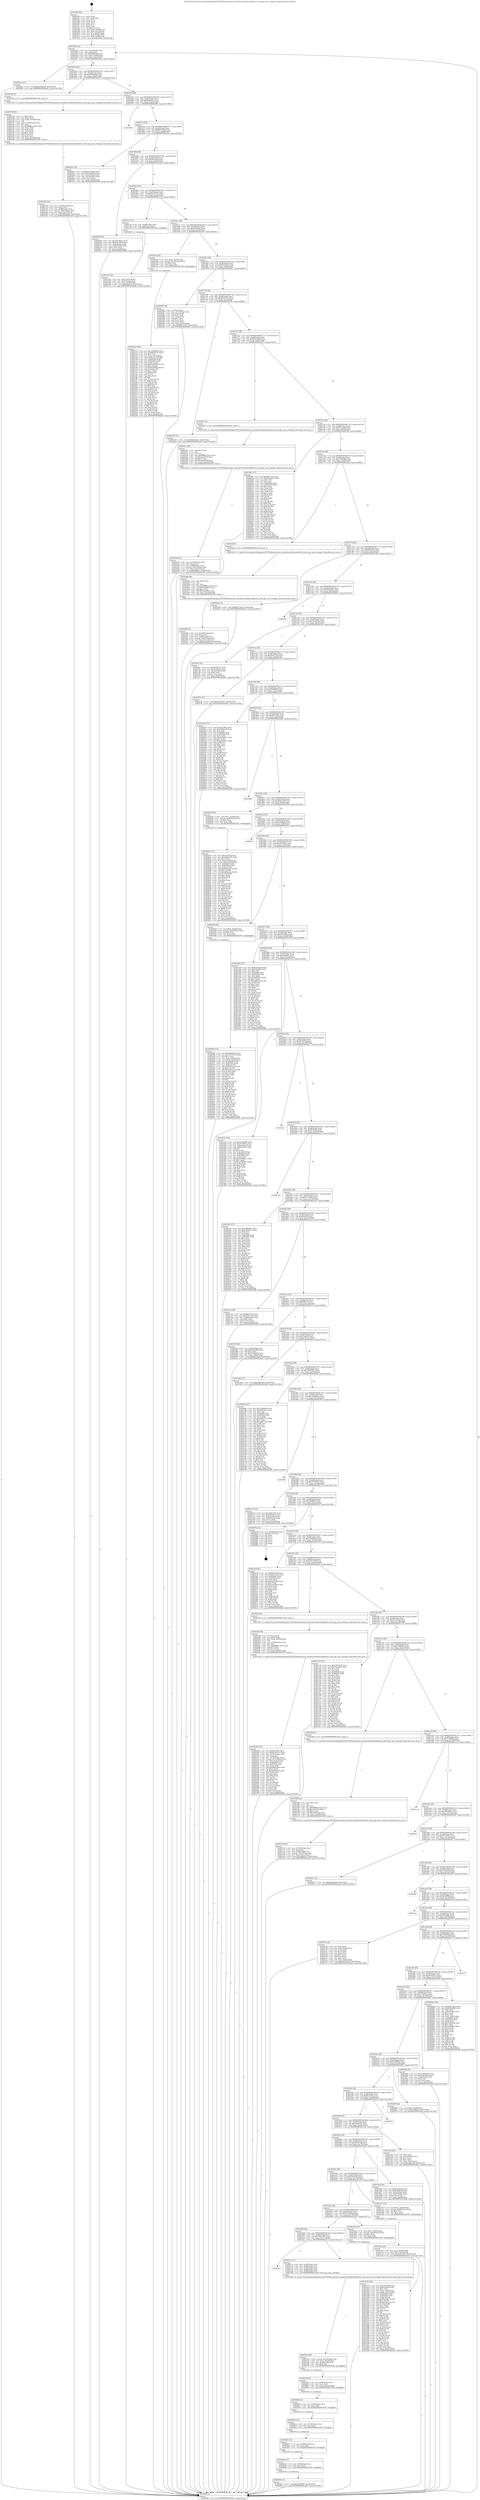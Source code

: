 digraph "0x4015f0" {
  label = "0x4015f0 (/mnt/c/Users/mathe/Desktop/tcc/POCII/binaries/extr_linuxdriversbluetoothbtrtl.h_btrtl_get_uart_settings_Final-ollvm.out::main(0))"
  labelloc = "t"
  node[shape=record]

  Entry [label="",width=0.3,height=0.3,shape=circle,fillcolor=black,style=filled]
  "0x401622" [label="{
     0x401622 [32]\l
     | [instrs]\l
     &nbsp;&nbsp;0x401622 \<+6\>: mov -0xa4(%rbp),%eax\l
     &nbsp;&nbsp;0x401628 \<+2\>: mov %eax,%ecx\l
     &nbsp;&nbsp;0x40162a \<+6\>: sub $0x84fb6588,%ecx\l
     &nbsp;&nbsp;0x401630 \<+6\>: mov %eax,-0xa8(%rbp)\l
     &nbsp;&nbsp;0x401636 \<+6\>: mov %ecx,-0xac(%rbp)\l
     &nbsp;&nbsp;0x40163c \<+6\>: je 00000000004020ec \<main+0xafc\>\l
  }"]
  "0x4020ec" [label="{
     0x4020ec [15]\l
     | [instrs]\l
     &nbsp;&nbsp;0x4020ec \<+10\>: movl $0xe40c056e,-0xa4(%rbp)\l
     &nbsp;&nbsp;0x4020f6 \<+5\>: jmp 0000000000402af6 \<main+0x1506\>\l
  }"]
  "0x401642" [label="{
     0x401642 [28]\l
     | [instrs]\l
     &nbsp;&nbsp;0x401642 \<+5\>: jmp 0000000000401647 \<main+0x57\>\l
     &nbsp;&nbsp;0x401647 \<+6\>: mov -0xa8(%rbp),%eax\l
     &nbsp;&nbsp;0x40164d \<+5\>: sub $0x85f3a6ed,%eax\l
     &nbsp;&nbsp;0x401652 \<+6\>: mov %eax,-0xb0(%rbp)\l
     &nbsp;&nbsp;0x401658 \<+6\>: je 0000000000402734 \<main+0x1144\>\l
  }"]
  Exit [label="",width=0.3,height=0.3,shape=circle,fillcolor=black,style=filled,peripheries=2]
  "0x402734" [label="{
     0x402734 [5]\l
     | [instrs]\l
     &nbsp;&nbsp;0x402734 \<+5\>: call 0000000000401160 \<next_i\>\l
     | [calls]\l
     &nbsp;&nbsp;0x401160 \{1\} (/mnt/c/Users/mathe/Desktop/tcc/POCII/binaries/extr_linuxdriversbluetoothbtrtl.h_btrtl_get_uart_settings_Final-ollvm.out::next_i)\l
  }"]
  "0x40165e" [label="{
     0x40165e [28]\l
     | [instrs]\l
     &nbsp;&nbsp;0x40165e \<+5\>: jmp 0000000000401663 \<main+0x73\>\l
     &nbsp;&nbsp;0x401663 \<+6\>: mov -0xa8(%rbp),%eax\l
     &nbsp;&nbsp;0x401669 \<+5\>: sub $0x8b29d5ec,%eax\l
     &nbsp;&nbsp;0x40166e \<+6\>: mov %eax,-0xb4(%rbp)\l
     &nbsp;&nbsp;0x401674 \<+6\>: je 00000000004028f6 \<main+0x1306\>\l
  }"]
  "0x402845" [label="{
     0x402845 [15]\l
     | [instrs]\l
     &nbsp;&nbsp;0x402845 \<+10\>: movl $0x4cd29063,-0xa4(%rbp)\l
     &nbsp;&nbsp;0x40284f \<+5\>: jmp 0000000000402af6 \<main+0x1506\>\l
  }"]
  "0x4028f6" [label="{
     0x4028f6\l
  }", style=dashed]
  "0x40167a" [label="{
     0x40167a [28]\l
     | [instrs]\l
     &nbsp;&nbsp;0x40167a \<+5\>: jmp 000000000040167f \<main+0x8f\>\l
     &nbsp;&nbsp;0x40167f \<+6\>: mov -0xa8(%rbp),%eax\l
     &nbsp;&nbsp;0x401685 \<+5\>: sub $0x8bb722b2,%eax\l
     &nbsp;&nbsp;0x40168a \<+6\>: mov %eax,-0xb8(%rbp)\l
     &nbsp;&nbsp;0x401690 \<+6\>: je 000000000040225a \<main+0xc6a\>\l
  }"]
  "0x402836" [label="{
     0x402836 [15]\l
     | [instrs]\l
     &nbsp;&nbsp;0x402836 \<+7\>: mov -0x98(%rbp),%rcx\l
     &nbsp;&nbsp;0x40283d \<+3\>: mov %rcx,%rdi\l
     &nbsp;&nbsp;0x402840 \<+5\>: call 0000000000401030 \<free@plt\>\l
     | [calls]\l
     &nbsp;&nbsp;0x401030 \{1\} (unknown)\l
  }"]
  "0x40225a" [label="{
     0x40225a [30]\l
     | [instrs]\l
     &nbsp;&nbsp;0x40225a \<+5\>: mov $0x317e44d,%eax\l
     &nbsp;&nbsp;0x40225f \<+5\>: mov $0x23369be4,%ecx\l
     &nbsp;&nbsp;0x402264 \<+3\>: mov -0x7c(%rbp),%edx\l
     &nbsp;&nbsp;0x402267 \<+3\>: cmp -0x70(%rbp),%edx\l
     &nbsp;&nbsp;0x40226a \<+3\>: cmovl %ecx,%eax\l
     &nbsp;&nbsp;0x40226d \<+6\>: mov %eax,-0xa4(%rbp)\l
     &nbsp;&nbsp;0x402273 \<+5\>: jmp 0000000000402af6 \<main+0x1506\>\l
  }"]
  "0x401696" [label="{
     0x401696 [28]\l
     | [instrs]\l
     &nbsp;&nbsp;0x401696 \<+5\>: jmp 000000000040169b \<main+0xab\>\l
     &nbsp;&nbsp;0x40169b \<+6\>: mov -0xa8(%rbp),%eax\l
     &nbsp;&nbsp;0x4016a1 \<+5\>: sub $0x96e23bef,%eax\l
     &nbsp;&nbsp;0x4016a6 \<+6\>: mov %eax,-0xbc(%rbp)\l
     &nbsp;&nbsp;0x4016ac \<+6\>: je 0000000000402506 \<main+0xf16\>\l
  }"]
  "0x402827" [label="{
     0x402827 [15]\l
     | [instrs]\l
     &nbsp;&nbsp;0x402827 \<+7\>: mov -0x88(%rbp),%rcx\l
     &nbsp;&nbsp;0x40282e \<+3\>: mov %rcx,%rdi\l
     &nbsp;&nbsp;0x402831 \<+5\>: call 0000000000401030 \<free@plt\>\l
     | [calls]\l
     &nbsp;&nbsp;0x401030 \{1\} (unknown)\l
  }"]
  "0x402506" [label="{
     0x402506 [33]\l
     | [instrs]\l
     &nbsp;&nbsp;0x402506 \<+5\>: mov $0xd3878633,%eax\l
     &nbsp;&nbsp;0x40250b \<+5\>: mov $0x9d5e5d36,%ecx\l
     &nbsp;&nbsp;0x402510 \<+6\>: mov -0x8c(%rbp),%edx\l
     &nbsp;&nbsp;0x402516 \<+3\>: cmp -0x80(%rbp),%edx\l
     &nbsp;&nbsp;0x402519 \<+3\>: cmovl %ecx,%eax\l
     &nbsp;&nbsp;0x40251c \<+6\>: mov %eax,-0xa4(%rbp)\l
     &nbsp;&nbsp;0x402522 \<+5\>: jmp 0000000000402af6 \<main+0x1506\>\l
  }"]
  "0x4016b2" [label="{
     0x4016b2 [28]\l
     | [instrs]\l
     &nbsp;&nbsp;0x4016b2 \<+5\>: jmp 00000000004016b7 \<main+0xc7\>\l
     &nbsp;&nbsp;0x4016b7 \<+6\>: mov -0xa8(%rbp),%eax\l
     &nbsp;&nbsp;0x4016bd \<+5\>: sub $0x9a3477e7,%eax\l
     &nbsp;&nbsp;0x4016c2 \<+6\>: mov %eax,-0xc0(%rbp)\l
     &nbsp;&nbsp;0x4016c8 \<+6\>: je 0000000000401c35 \<main+0x645\>\l
  }"]
  "0x40281b" [label="{
     0x40281b [12]\l
     | [instrs]\l
     &nbsp;&nbsp;0x40281b \<+4\>: mov -0x78(%rbp),%rcx\l
     &nbsp;&nbsp;0x40281f \<+3\>: mov %rcx,%rdi\l
     &nbsp;&nbsp;0x402822 \<+5\>: call 0000000000401030 \<free@plt\>\l
     | [calls]\l
     &nbsp;&nbsp;0x401030 \{1\} (unknown)\l
  }"]
  "0x401c35" [label="{
     0x401c35 [13]\l
     | [instrs]\l
     &nbsp;&nbsp;0x401c35 \<+4\>: mov -0x48(%rbp),%rax\l
     &nbsp;&nbsp;0x401c39 \<+4\>: mov 0x8(%rax),%rdi\l
     &nbsp;&nbsp;0x401c3d \<+5\>: call 0000000000401060 \<atoi@plt\>\l
     | [calls]\l
     &nbsp;&nbsp;0x401060 \{1\} (unknown)\l
  }"]
  "0x4016ce" [label="{
     0x4016ce [28]\l
     | [instrs]\l
     &nbsp;&nbsp;0x4016ce \<+5\>: jmp 00000000004016d3 \<main+0xe3\>\l
     &nbsp;&nbsp;0x4016d3 \<+6\>: mov -0xa8(%rbp),%eax\l
     &nbsp;&nbsp;0x4016d9 \<+5\>: sub $0x9a63cfea,%eax\l
     &nbsp;&nbsp;0x4016de \<+6\>: mov %eax,-0xc4(%rbp)\l
     &nbsp;&nbsp;0x4016e4 \<+6\>: je 000000000040218e \<main+0xb9e\>\l
  }"]
  "0x40280f" [label="{
     0x40280f [12]\l
     | [instrs]\l
     &nbsp;&nbsp;0x40280f \<+4\>: mov -0x68(%rbp),%rcx\l
     &nbsp;&nbsp;0x402813 \<+3\>: mov %rcx,%rdi\l
     &nbsp;&nbsp;0x402816 \<+5\>: call 0000000000401030 \<free@plt\>\l
     | [calls]\l
     &nbsp;&nbsp;0x401030 \{1\} (unknown)\l
  }"]
  "0x40218e" [label="{
     0x40218e [23]\l
     | [instrs]\l
     &nbsp;&nbsp;0x40218e \<+7\>: movl $0x1,-0x70(%rbp)\l
     &nbsp;&nbsp;0x402195 \<+4\>: movslq -0x70(%rbp),%rax\l
     &nbsp;&nbsp;0x402199 \<+4\>: shl $0x2,%rax\l
     &nbsp;&nbsp;0x40219d \<+3\>: mov %rax,%rdi\l
     &nbsp;&nbsp;0x4021a0 \<+5\>: call 0000000000401050 \<malloc@plt\>\l
     | [calls]\l
     &nbsp;&nbsp;0x401050 \{1\} (unknown)\l
  }"]
  "0x4016ea" [label="{
     0x4016ea [28]\l
     | [instrs]\l
     &nbsp;&nbsp;0x4016ea \<+5\>: jmp 00000000004016ef \<main+0xff\>\l
     &nbsp;&nbsp;0x4016ef \<+6\>: mov -0xa8(%rbp),%eax\l
     &nbsp;&nbsp;0x4016f5 \<+5\>: sub $0x9b210a22,%eax\l
     &nbsp;&nbsp;0x4016fa \<+6\>: mov %eax,-0xc8(%rbp)\l
     &nbsp;&nbsp;0x401700 \<+6\>: je 0000000000402387 \<main+0xd97\>\l
  }"]
  "0x4027fd" [label="{
     0x4027fd [18]\l
     | [instrs]\l
     &nbsp;&nbsp;0x4027fd \<+4\>: mov -0x58(%rbp),%rcx\l
     &nbsp;&nbsp;0x402801 \<+3\>: mov %rcx,%rdi\l
     &nbsp;&nbsp;0x402804 \<+6\>: mov %eax,-0x19c(%rbp)\l
     &nbsp;&nbsp;0x40280a \<+5\>: call 0000000000401030 \<free@plt\>\l
     | [calls]\l
     &nbsp;&nbsp;0x401030 \{1\} (unknown)\l
  }"]
  "0x402387" [label="{
     0x402387 [36]\l
     | [instrs]\l
     &nbsp;&nbsp;0x402387 \<+2\>: xor %eax,%eax\l
     &nbsp;&nbsp;0x402389 \<+3\>: mov -0x7c(%rbp),%ecx\l
     &nbsp;&nbsp;0x40238c \<+2\>: mov %eax,%edx\l
     &nbsp;&nbsp;0x40238e \<+2\>: sub %ecx,%edx\l
     &nbsp;&nbsp;0x402390 \<+2\>: mov %eax,%ecx\l
     &nbsp;&nbsp;0x402392 \<+3\>: sub $0x1,%ecx\l
     &nbsp;&nbsp;0x402395 \<+2\>: add %ecx,%edx\l
     &nbsp;&nbsp;0x402397 \<+2\>: sub %edx,%eax\l
     &nbsp;&nbsp;0x402399 \<+3\>: mov %eax,-0x7c(%rbp)\l
     &nbsp;&nbsp;0x40239c \<+10\>: movl $0x8bb722b2,-0xa4(%rbp)\l
     &nbsp;&nbsp;0x4023a6 \<+5\>: jmp 0000000000402af6 \<main+0x1506\>\l
  }"]
  "0x401706" [label="{
     0x401706 [28]\l
     | [instrs]\l
     &nbsp;&nbsp;0x401706 \<+5\>: jmp 000000000040170b \<main+0x11b\>\l
     &nbsp;&nbsp;0x40170b \<+6\>: mov -0xa8(%rbp),%eax\l
     &nbsp;&nbsp;0x401711 \<+5\>: sub $0x9b3315e7,%eax\l
     &nbsp;&nbsp;0x401716 \<+6\>: mov %eax,-0xcc(%rbp)\l
     &nbsp;&nbsp;0x40171c \<+6\>: je 0000000000402378 \<main+0xd88\>\l
  }"]
  "0x4027e0" [label="{
     0x4027e0 [29]\l
     | [instrs]\l
     &nbsp;&nbsp;0x4027e0 \<+10\>: movabs $0x4030b6,%rdi\l
     &nbsp;&nbsp;0x4027ea \<+6\>: mov %eax,-0xa0(%rbp)\l
     &nbsp;&nbsp;0x4027f0 \<+6\>: mov -0xa0(%rbp),%esi\l
     &nbsp;&nbsp;0x4027f6 \<+2\>: mov $0x0,%al\l
     &nbsp;&nbsp;0x4027f8 \<+5\>: call 0000000000401040 \<printf@plt\>\l
     | [calls]\l
     &nbsp;&nbsp;0x401040 \{1\} (unknown)\l
  }"]
  "0x402378" [label="{
     0x402378 [15]\l
     | [instrs]\l
     &nbsp;&nbsp;0x402378 \<+10\>: movl $0x9b210a22,-0xa4(%rbp)\l
     &nbsp;&nbsp;0x402382 \<+5\>: jmp 0000000000402af6 \<main+0x1506\>\l
  }"]
  "0x401722" [label="{
     0x401722 [28]\l
     | [instrs]\l
     &nbsp;&nbsp;0x401722 \<+5\>: jmp 0000000000401727 \<main+0x137\>\l
     &nbsp;&nbsp;0x401727 \<+6\>: mov -0xa8(%rbp),%eax\l
     &nbsp;&nbsp;0x40172d \<+5\>: sub $0x9d5e5d36,%eax\l
     &nbsp;&nbsp;0x401732 \<+6\>: mov %eax,-0xd0(%rbp)\l
     &nbsp;&nbsp;0x401738 \<+6\>: je 0000000000402527 \<main+0xf37\>\l
  }"]
  "0x401bf2" [label="{
     0x401bf2\l
  }", style=dashed]
  "0x402527" [label="{
     0x402527 [5]\l
     | [instrs]\l
     &nbsp;&nbsp;0x402527 \<+5\>: call 0000000000401160 \<next_i\>\l
     | [calls]\l
     &nbsp;&nbsp;0x401160 \{1\} (/mnt/c/Users/mathe/Desktop/tcc/POCII/binaries/extr_linuxdriversbluetoothbtrtl.h_btrtl_get_uart_settings_Final-ollvm.out::next_i)\l
  }"]
  "0x40173e" [label="{
     0x40173e [28]\l
     | [instrs]\l
     &nbsp;&nbsp;0x40173e \<+5\>: jmp 0000000000401743 \<main+0x153\>\l
     &nbsp;&nbsp;0x401743 \<+6\>: mov -0xa8(%rbp),%eax\l
     &nbsp;&nbsp;0x401749 \<+5\>: sub $0xb21aed4d,%eax\l
     &nbsp;&nbsp;0x40174e \<+6\>: mov %eax,-0xd4(%rbp)\l
     &nbsp;&nbsp;0x401754 \<+6\>: je 0000000000401ffb \<main+0xa0b\>\l
  }"]
  "0x4027c1" [label="{
     0x4027c1 [31]\l
     | [instrs]\l
     &nbsp;&nbsp;0x4027c1 \<+4\>: mov -0x58(%rbp),%rdi\l
     &nbsp;&nbsp;0x4027c5 \<+4\>: mov -0x68(%rbp),%rsi\l
     &nbsp;&nbsp;0x4027c9 \<+4\>: mov -0x78(%rbp),%rdx\l
     &nbsp;&nbsp;0x4027cd \<+7\>: mov -0x88(%rbp),%rcx\l
     &nbsp;&nbsp;0x4027d4 \<+7\>: mov -0x98(%rbp),%r8\l
     &nbsp;&nbsp;0x4027db \<+5\>: call 00000000004015b0 \<btrtl_get_uart_settings\>\l
     | [calls]\l
     &nbsp;&nbsp;0x4015b0 \{1\} (/mnt/c/Users/mathe/Desktop/tcc/POCII/binaries/extr_linuxdriversbluetoothbtrtl.h_btrtl_get_uart_settings_Final-ollvm.out::btrtl_get_uart_settings)\l
  }"]
  "0x401ffb" [label="{
     0x401ffb [137]\l
     | [instrs]\l
     &nbsp;&nbsp;0x401ffb \<+5\>: mov $0xd82710ce,%eax\l
     &nbsp;&nbsp;0x402000 \<+5\>: mov $0x40c8567a,%ecx\l
     &nbsp;&nbsp;0x402005 \<+2\>: mov $0x1,%dl\l
     &nbsp;&nbsp;0x402007 \<+2\>: xor %esi,%esi\l
     &nbsp;&nbsp;0x402009 \<+7\>: mov 0x405060,%edi\l
     &nbsp;&nbsp;0x402010 \<+8\>: mov 0x405064,%r8d\l
     &nbsp;&nbsp;0x402018 \<+3\>: sub $0x1,%esi\l
     &nbsp;&nbsp;0x40201b \<+3\>: mov %edi,%r9d\l
     &nbsp;&nbsp;0x40201e \<+3\>: add %esi,%r9d\l
     &nbsp;&nbsp;0x402021 \<+4\>: imul %r9d,%edi\l
     &nbsp;&nbsp;0x402025 \<+3\>: and $0x1,%edi\l
     &nbsp;&nbsp;0x402028 \<+3\>: cmp $0x0,%edi\l
     &nbsp;&nbsp;0x40202b \<+4\>: sete %r10b\l
     &nbsp;&nbsp;0x40202f \<+4\>: cmp $0xa,%r8d\l
     &nbsp;&nbsp;0x402033 \<+4\>: setl %r11b\l
     &nbsp;&nbsp;0x402037 \<+3\>: mov %r10b,%bl\l
     &nbsp;&nbsp;0x40203a \<+3\>: xor $0xff,%bl\l
     &nbsp;&nbsp;0x40203d \<+3\>: mov %r11b,%r14b\l
     &nbsp;&nbsp;0x402040 \<+4\>: xor $0xff,%r14b\l
     &nbsp;&nbsp;0x402044 \<+3\>: xor $0x1,%dl\l
     &nbsp;&nbsp;0x402047 \<+3\>: mov %bl,%r15b\l
     &nbsp;&nbsp;0x40204a \<+4\>: and $0xff,%r15b\l
     &nbsp;&nbsp;0x40204e \<+3\>: and %dl,%r10b\l
     &nbsp;&nbsp;0x402051 \<+3\>: mov %r14b,%r12b\l
     &nbsp;&nbsp;0x402054 \<+4\>: and $0xff,%r12b\l
     &nbsp;&nbsp;0x402058 \<+3\>: and %dl,%r11b\l
     &nbsp;&nbsp;0x40205b \<+3\>: or %r10b,%r15b\l
     &nbsp;&nbsp;0x40205e \<+3\>: or %r11b,%r12b\l
     &nbsp;&nbsp;0x402061 \<+3\>: xor %r12b,%r15b\l
     &nbsp;&nbsp;0x402064 \<+3\>: or %r14b,%bl\l
     &nbsp;&nbsp;0x402067 \<+3\>: xor $0xff,%bl\l
     &nbsp;&nbsp;0x40206a \<+3\>: or $0x1,%dl\l
     &nbsp;&nbsp;0x40206d \<+2\>: and %dl,%bl\l
     &nbsp;&nbsp;0x40206f \<+3\>: or %bl,%r15b\l
     &nbsp;&nbsp;0x402072 \<+4\>: test $0x1,%r15b\l
     &nbsp;&nbsp;0x402076 \<+3\>: cmovne %ecx,%eax\l
     &nbsp;&nbsp;0x402079 \<+6\>: mov %eax,-0xa4(%rbp)\l
     &nbsp;&nbsp;0x40207f \<+5\>: jmp 0000000000402af6 \<main+0x1506\>\l
  }"]
  "0x40175a" [label="{
     0x40175a [28]\l
     | [instrs]\l
     &nbsp;&nbsp;0x40175a \<+5\>: jmp 000000000040175f \<main+0x16f\>\l
     &nbsp;&nbsp;0x40175f \<+6\>: mov -0xa8(%rbp),%eax\l
     &nbsp;&nbsp;0x401765 \<+5\>: sub $0xb783266f,%eax\l
     &nbsp;&nbsp;0x40176a \<+6\>: mov %eax,-0xd8(%rbp)\l
     &nbsp;&nbsp;0x401770 \<+6\>: je 0000000000401fab \<main+0x9bb\>\l
  }"]
  "0x40276d" [label="{
     0x40276d [42]\l
     | [instrs]\l
     &nbsp;&nbsp;0x40276d \<+6\>: mov -0x198(%rbp),%ecx\l
     &nbsp;&nbsp;0x402773 \<+3\>: imul %eax,%ecx\l
     &nbsp;&nbsp;0x402776 \<+7\>: mov -0x98(%rbp),%r8\l
     &nbsp;&nbsp;0x40277d \<+7\>: movslq -0x9c(%rbp),%r9\l
     &nbsp;&nbsp;0x402784 \<+4\>: mov %ecx,(%r8,%r9,4)\l
     &nbsp;&nbsp;0x402788 \<+10\>: movl $0x3f563a6b,-0xa4(%rbp)\l
     &nbsp;&nbsp;0x402792 \<+5\>: jmp 0000000000402af6 \<main+0x1506\>\l
  }"]
  "0x401fab" [label="{
     0x401fab [5]\l
     | [instrs]\l
     &nbsp;&nbsp;0x401fab \<+5\>: call 0000000000401160 \<next_i\>\l
     | [calls]\l
     &nbsp;&nbsp;0x401160 \{1\} (/mnt/c/Users/mathe/Desktop/tcc/POCII/binaries/extr_linuxdriversbluetoothbtrtl.h_btrtl_get_uart_settings_Final-ollvm.out::next_i)\l
  }"]
  "0x401776" [label="{
     0x401776 [28]\l
     | [instrs]\l
     &nbsp;&nbsp;0x401776 \<+5\>: jmp 000000000040177b \<main+0x18b\>\l
     &nbsp;&nbsp;0x40177b \<+6\>: mov -0xa8(%rbp),%eax\l
     &nbsp;&nbsp;0x401781 \<+5\>: sub $0xb895e7e2,%eax\l
     &nbsp;&nbsp;0x401786 \<+6\>: mov %eax,-0xdc(%rbp)\l
     &nbsp;&nbsp;0x40178c \<+6\>: je 000000000040224b \<main+0xc5b\>\l
  }"]
  "0x402739" [label="{
     0x402739 [52]\l
     | [instrs]\l
     &nbsp;&nbsp;0x402739 \<+2\>: xor %ecx,%ecx\l
     &nbsp;&nbsp;0x40273b \<+5\>: mov $0x2,%edx\l
     &nbsp;&nbsp;0x402740 \<+6\>: mov %edx,-0x194(%rbp)\l
     &nbsp;&nbsp;0x402746 \<+1\>: cltd\l
     &nbsp;&nbsp;0x402747 \<+6\>: mov -0x194(%rbp),%esi\l
     &nbsp;&nbsp;0x40274d \<+2\>: idiv %esi\l
     &nbsp;&nbsp;0x40274f \<+6\>: imul $0xfffffffe,%edx,%edx\l
     &nbsp;&nbsp;0x402755 \<+2\>: mov %ecx,%edi\l
     &nbsp;&nbsp;0x402757 \<+2\>: sub %edx,%edi\l
     &nbsp;&nbsp;0x402759 \<+2\>: mov %ecx,%edx\l
     &nbsp;&nbsp;0x40275b \<+3\>: sub $0x1,%edx\l
     &nbsp;&nbsp;0x40275e \<+2\>: add %edx,%edi\l
     &nbsp;&nbsp;0x402760 \<+2\>: sub %edi,%ecx\l
     &nbsp;&nbsp;0x402762 \<+6\>: mov %ecx,-0x198(%rbp)\l
     &nbsp;&nbsp;0x402768 \<+5\>: call 0000000000401160 \<next_i\>\l
     | [calls]\l
     &nbsp;&nbsp;0x401160 \{1\} (/mnt/c/Users/mathe/Desktop/tcc/POCII/binaries/extr_linuxdriversbluetoothbtrtl.h_btrtl_get_uart_settings_Final-ollvm.out::next_i)\l
  }"]
  "0x40224b" [label="{
     0x40224b [15]\l
     | [instrs]\l
     &nbsp;&nbsp;0x40224b \<+10\>: movl $0x8bb722b2,-0xa4(%rbp)\l
     &nbsp;&nbsp;0x402255 \<+5\>: jmp 0000000000402af6 \<main+0x1506\>\l
  }"]
  "0x401792" [label="{
     0x401792 [28]\l
     | [instrs]\l
     &nbsp;&nbsp;0x401792 \<+5\>: jmp 0000000000401797 \<main+0x1a7\>\l
     &nbsp;&nbsp;0x401797 \<+6\>: mov -0xa8(%rbp),%eax\l
     &nbsp;&nbsp;0x40179d \<+5\>: sub $0xc656a525,%eax\l
     &nbsp;&nbsp;0x4017a2 \<+6\>: mov %eax,-0xe0(%rbp)\l
     &nbsp;&nbsp;0x4017a8 \<+6\>: je 0000000000402863 \<main+0x1273\>\l
  }"]
  "0x402655" [label="{
     0x402655 [172]\l
     | [instrs]\l
     &nbsp;&nbsp;0x402655 \<+5\>: mov $0x3d31ff78,%ecx\l
     &nbsp;&nbsp;0x40265a \<+5\>: mov $0xd24e2706,%edx\l
     &nbsp;&nbsp;0x40265f \<+3\>: mov $0x1,%sil\l
     &nbsp;&nbsp;0x402662 \<+7\>: mov %rax,-0x98(%rbp)\l
     &nbsp;&nbsp;0x402669 \<+10\>: movl $0x0,-0x9c(%rbp)\l
     &nbsp;&nbsp;0x402673 \<+8\>: mov 0x405060,%r8d\l
     &nbsp;&nbsp;0x40267b \<+8\>: mov 0x405064,%r9d\l
     &nbsp;&nbsp;0x402683 \<+3\>: mov %r8d,%r10d\l
     &nbsp;&nbsp;0x402686 \<+7\>: add $0xe8f3ada5,%r10d\l
     &nbsp;&nbsp;0x40268d \<+4\>: sub $0x1,%r10d\l
     &nbsp;&nbsp;0x402691 \<+7\>: sub $0xe8f3ada5,%r10d\l
     &nbsp;&nbsp;0x402698 \<+4\>: imul %r10d,%r8d\l
     &nbsp;&nbsp;0x40269c \<+4\>: and $0x1,%r8d\l
     &nbsp;&nbsp;0x4026a0 \<+4\>: cmp $0x0,%r8d\l
     &nbsp;&nbsp;0x4026a4 \<+4\>: sete %r11b\l
     &nbsp;&nbsp;0x4026a8 \<+4\>: cmp $0xa,%r9d\l
     &nbsp;&nbsp;0x4026ac \<+3\>: setl %bl\l
     &nbsp;&nbsp;0x4026af \<+3\>: mov %r11b,%r14b\l
     &nbsp;&nbsp;0x4026b2 \<+4\>: xor $0xff,%r14b\l
     &nbsp;&nbsp;0x4026b6 \<+3\>: mov %bl,%r15b\l
     &nbsp;&nbsp;0x4026b9 \<+4\>: xor $0xff,%r15b\l
     &nbsp;&nbsp;0x4026bd \<+4\>: xor $0x1,%sil\l
     &nbsp;&nbsp;0x4026c1 \<+3\>: mov %r14b,%r12b\l
     &nbsp;&nbsp;0x4026c4 \<+4\>: and $0xff,%r12b\l
     &nbsp;&nbsp;0x4026c8 \<+3\>: and %sil,%r11b\l
     &nbsp;&nbsp;0x4026cb \<+3\>: mov %r15b,%r13b\l
     &nbsp;&nbsp;0x4026ce \<+4\>: and $0xff,%r13b\l
     &nbsp;&nbsp;0x4026d2 \<+3\>: and %sil,%bl\l
     &nbsp;&nbsp;0x4026d5 \<+3\>: or %r11b,%r12b\l
     &nbsp;&nbsp;0x4026d8 \<+3\>: or %bl,%r13b\l
     &nbsp;&nbsp;0x4026db \<+3\>: xor %r13b,%r12b\l
     &nbsp;&nbsp;0x4026de \<+3\>: or %r15b,%r14b\l
     &nbsp;&nbsp;0x4026e1 \<+4\>: xor $0xff,%r14b\l
     &nbsp;&nbsp;0x4026e5 \<+4\>: or $0x1,%sil\l
     &nbsp;&nbsp;0x4026e9 \<+3\>: and %sil,%r14b\l
     &nbsp;&nbsp;0x4026ec \<+3\>: or %r14b,%r12b\l
     &nbsp;&nbsp;0x4026ef \<+4\>: test $0x1,%r12b\l
     &nbsp;&nbsp;0x4026f3 \<+3\>: cmovne %edx,%ecx\l
     &nbsp;&nbsp;0x4026f6 \<+6\>: mov %ecx,-0xa4(%rbp)\l
     &nbsp;&nbsp;0x4026fc \<+5\>: jmp 0000000000402af6 \<main+0x1506\>\l
  }"]
  "0x402863" [label="{
     0x402863\l
  }", style=dashed]
  "0x4017ae" [label="{
     0x4017ae [28]\l
     | [instrs]\l
     &nbsp;&nbsp;0x4017ae \<+5\>: jmp 00000000004017b3 \<main+0x1c3\>\l
     &nbsp;&nbsp;0x4017b3 \<+6\>: mov -0xa8(%rbp),%eax\l
     &nbsp;&nbsp;0x4017b9 \<+5\>: sub $0xc6ea026e,%eax\l
     &nbsp;&nbsp;0x4017be \<+6\>: mov %eax,-0xe4(%rbp)\l
     &nbsp;&nbsp;0x4017c4 \<+6\>: je 0000000000401bfc \<main+0x60c\>\l
  }"]
  "0x402554" [label="{
     0x402554 [41]\l
     | [instrs]\l
     &nbsp;&nbsp;0x402554 \<+6\>: mov -0x190(%rbp),%ecx\l
     &nbsp;&nbsp;0x40255a \<+3\>: imul %eax,%ecx\l
     &nbsp;&nbsp;0x40255d \<+7\>: mov -0x88(%rbp),%rsi\l
     &nbsp;&nbsp;0x402564 \<+7\>: movslq -0x8c(%rbp),%rdi\l
     &nbsp;&nbsp;0x40256b \<+3\>: mov %ecx,(%rsi,%rdi,4)\l
     &nbsp;&nbsp;0x40256e \<+10\>: movl $0xd48fcc3,-0xa4(%rbp)\l
     &nbsp;&nbsp;0x402578 \<+5\>: jmp 0000000000402af6 \<main+0x1506\>\l
  }"]
  "0x401bfc" [label="{
     0x401bfc [30]\l
     | [instrs]\l
     &nbsp;&nbsp;0x401bfc \<+5\>: mov $0x9a3477e7,%eax\l
     &nbsp;&nbsp;0x401c01 \<+5\>: mov $0x315f049a,%ecx\l
     &nbsp;&nbsp;0x401c06 \<+3\>: mov -0x34(%rbp),%edx\l
     &nbsp;&nbsp;0x401c09 \<+3\>: cmp $0x2,%edx\l
     &nbsp;&nbsp;0x401c0c \<+3\>: cmovne %ecx,%eax\l
     &nbsp;&nbsp;0x401c0f \<+6\>: mov %eax,-0xa4(%rbp)\l
     &nbsp;&nbsp;0x401c15 \<+5\>: jmp 0000000000402af6 \<main+0x1506\>\l
  }"]
  "0x4017ca" [label="{
     0x4017ca [28]\l
     | [instrs]\l
     &nbsp;&nbsp;0x4017ca \<+5\>: jmp 00000000004017cf \<main+0x1df\>\l
     &nbsp;&nbsp;0x4017cf \<+6\>: mov -0xa8(%rbp),%eax\l
     &nbsp;&nbsp;0x4017d5 \<+5\>: sub $0xd24e2706,%eax\l
     &nbsp;&nbsp;0x4017da \<+6\>: mov %eax,-0xe8(%rbp)\l
     &nbsp;&nbsp;0x4017e0 \<+6\>: je 0000000000402701 \<main+0x1111\>\l
  }"]
  "0x402af6" [label="{
     0x402af6 [5]\l
     | [instrs]\l
     &nbsp;&nbsp;0x402af6 \<+5\>: jmp 0000000000401622 \<main+0x32\>\l
  }"]
  "0x4015f0" [label="{
     0x4015f0 [50]\l
     | [instrs]\l
     &nbsp;&nbsp;0x4015f0 \<+1\>: push %rbp\l
     &nbsp;&nbsp;0x4015f1 \<+3\>: mov %rsp,%rbp\l
     &nbsp;&nbsp;0x4015f4 \<+2\>: push %r15\l
     &nbsp;&nbsp;0x4015f6 \<+2\>: push %r14\l
     &nbsp;&nbsp;0x4015f8 \<+2\>: push %r13\l
     &nbsp;&nbsp;0x4015fa \<+2\>: push %r12\l
     &nbsp;&nbsp;0x4015fc \<+1\>: push %rbx\l
     &nbsp;&nbsp;0x4015fd \<+7\>: sub $0x178,%rsp\l
     &nbsp;&nbsp;0x401604 \<+7\>: movl $0x0,-0x38(%rbp)\l
     &nbsp;&nbsp;0x40160b \<+3\>: mov %edi,-0x3c(%rbp)\l
     &nbsp;&nbsp;0x40160e \<+4\>: mov %rsi,-0x48(%rbp)\l
     &nbsp;&nbsp;0x401612 \<+3\>: mov -0x3c(%rbp),%edi\l
     &nbsp;&nbsp;0x401615 \<+3\>: mov %edi,-0x34(%rbp)\l
     &nbsp;&nbsp;0x401618 \<+10\>: movl $0xc6ea026e,-0xa4(%rbp)\l
  }"]
  "0x401c42" [label="{
     0x401c42 [24]\l
     | [instrs]\l
     &nbsp;&nbsp;0x401c42 \<+3\>: mov %eax,-0x4c(%rbp)\l
     &nbsp;&nbsp;0x401c45 \<+3\>: mov -0x4c(%rbp),%eax\l
     &nbsp;&nbsp;0x401c48 \<+3\>: mov %eax,-0x30(%rbp)\l
     &nbsp;&nbsp;0x401c4b \<+10\>: movl $0x84ef164,-0xa4(%rbp)\l
     &nbsp;&nbsp;0x401c55 \<+5\>: jmp 0000000000402af6 \<main+0x1506\>\l
  }"]
  "0x40252c" [label="{
     0x40252c [40]\l
     | [instrs]\l
     &nbsp;&nbsp;0x40252c \<+5\>: mov $0x2,%ecx\l
     &nbsp;&nbsp;0x402531 \<+1\>: cltd\l
     &nbsp;&nbsp;0x402532 \<+2\>: idiv %ecx\l
     &nbsp;&nbsp;0x402534 \<+6\>: imul $0xfffffffe,%edx,%ecx\l
     &nbsp;&nbsp;0x40253a \<+6\>: sub $0xdaae9c56,%ecx\l
     &nbsp;&nbsp;0x402540 \<+3\>: add $0x1,%ecx\l
     &nbsp;&nbsp;0x402543 \<+6\>: add $0xdaae9c56,%ecx\l
     &nbsp;&nbsp;0x402549 \<+6\>: mov %ecx,-0x190(%rbp)\l
     &nbsp;&nbsp;0x40254f \<+5\>: call 0000000000401160 \<next_i\>\l
     | [calls]\l
     &nbsp;&nbsp;0x401160 \{1\} (/mnt/c/Users/mathe/Desktop/tcc/POCII/binaries/extr_linuxdriversbluetoothbtrtl.h_btrtl_get_uart_settings_Final-ollvm.out::next_i)\l
  }"]
  "0x402701" [label="{
     0x402701 [15]\l
     | [instrs]\l
     &nbsp;&nbsp;0x402701 \<+10\>: movl $0x19791bd7,-0xa4(%rbp)\l
     &nbsp;&nbsp;0x40270b \<+5\>: jmp 0000000000402af6 \<main+0x1506\>\l
  }"]
  "0x4017e6" [label="{
     0x4017e6 [28]\l
     | [instrs]\l
     &nbsp;&nbsp;0x4017e6 \<+5\>: jmp 00000000004017eb \<main+0x1fb\>\l
     &nbsp;&nbsp;0x4017eb \<+6\>: mov -0xa8(%rbp),%eax\l
     &nbsp;&nbsp;0x4017f1 \<+5\>: sub $0xd3878633,%eax\l
     &nbsp;&nbsp;0x4017f6 \<+6\>: mov %eax,-0xec(%rbp)\l
     &nbsp;&nbsp;0x4017fc \<+6\>: je 00000000004025a5 \<main+0xfb5\>\l
  }"]
  "0x40244b" [label="{
     0x40244b [172]\l
     | [instrs]\l
     &nbsp;&nbsp;0x40244b \<+5\>: mov $0x3fd600a2,%ecx\l
     &nbsp;&nbsp;0x402450 \<+5\>: mov $0x371027d7,%edx\l
     &nbsp;&nbsp;0x402455 \<+3\>: mov $0x1,%sil\l
     &nbsp;&nbsp;0x402458 \<+7\>: mov %rax,-0x88(%rbp)\l
     &nbsp;&nbsp;0x40245f \<+10\>: movl $0x0,-0x8c(%rbp)\l
     &nbsp;&nbsp;0x402469 \<+8\>: mov 0x405060,%r8d\l
     &nbsp;&nbsp;0x402471 \<+8\>: mov 0x405064,%r9d\l
     &nbsp;&nbsp;0x402479 \<+3\>: mov %r8d,%r10d\l
     &nbsp;&nbsp;0x40247c \<+7\>: sub $0xf5401aa,%r10d\l
     &nbsp;&nbsp;0x402483 \<+4\>: sub $0x1,%r10d\l
     &nbsp;&nbsp;0x402487 \<+7\>: add $0xf5401aa,%r10d\l
     &nbsp;&nbsp;0x40248e \<+4\>: imul %r10d,%r8d\l
     &nbsp;&nbsp;0x402492 \<+4\>: and $0x1,%r8d\l
     &nbsp;&nbsp;0x402496 \<+4\>: cmp $0x0,%r8d\l
     &nbsp;&nbsp;0x40249a \<+4\>: sete %r11b\l
     &nbsp;&nbsp;0x40249e \<+4\>: cmp $0xa,%r9d\l
     &nbsp;&nbsp;0x4024a2 \<+3\>: setl %bl\l
     &nbsp;&nbsp;0x4024a5 \<+3\>: mov %r11b,%r14b\l
     &nbsp;&nbsp;0x4024a8 \<+4\>: xor $0xff,%r14b\l
     &nbsp;&nbsp;0x4024ac \<+3\>: mov %bl,%r15b\l
     &nbsp;&nbsp;0x4024af \<+4\>: xor $0xff,%r15b\l
     &nbsp;&nbsp;0x4024b3 \<+4\>: xor $0x1,%sil\l
     &nbsp;&nbsp;0x4024b7 \<+3\>: mov %r14b,%r12b\l
     &nbsp;&nbsp;0x4024ba \<+4\>: and $0xff,%r12b\l
     &nbsp;&nbsp;0x4024be \<+3\>: and %sil,%r11b\l
     &nbsp;&nbsp;0x4024c1 \<+3\>: mov %r15b,%r13b\l
     &nbsp;&nbsp;0x4024c4 \<+4\>: and $0xff,%r13b\l
     &nbsp;&nbsp;0x4024c8 \<+3\>: and %sil,%bl\l
     &nbsp;&nbsp;0x4024cb \<+3\>: or %r11b,%r12b\l
     &nbsp;&nbsp;0x4024ce \<+3\>: or %bl,%r13b\l
     &nbsp;&nbsp;0x4024d1 \<+3\>: xor %r13b,%r12b\l
     &nbsp;&nbsp;0x4024d4 \<+3\>: or %r15b,%r14b\l
     &nbsp;&nbsp;0x4024d7 \<+4\>: xor $0xff,%r14b\l
     &nbsp;&nbsp;0x4024db \<+4\>: or $0x1,%sil\l
     &nbsp;&nbsp;0x4024df \<+3\>: and %sil,%r14b\l
     &nbsp;&nbsp;0x4024e2 \<+3\>: or %r14b,%r12b\l
     &nbsp;&nbsp;0x4024e5 \<+4\>: test $0x1,%r12b\l
     &nbsp;&nbsp;0x4024e9 \<+3\>: cmovne %edx,%ecx\l
     &nbsp;&nbsp;0x4024ec \<+6\>: mov %ecx,-0xa4(%rbp)\l
     &nbsp;&nbsp;0x4024f2 \<+5\>: jmp 0000000000402af6 \<main+0x1506\>\l
  }"]
  "0x4025a5" [label="{
     0x4025a5 [147]\l
     | [instrs]\l
     &nbsp;&nbsp;0x4025a5 \<+5\>: mov $0x3d31ff78,%eax\l
     &nbsp;&nbsp;0x4025aa \<+5\>: mov $0xdd40ce78,%ecx\l
     &nbsp;&nbsp;0x4025af \<+2\>: mov $0x1,%dl\l
     &nbsp;&nbsp;0x4025b1 \<+7\>: mov 0x405060,%esi\l
     &nbsp;&nbsp;0x4025b8 \<+7\>: mov 0x405064,%edi\l
     &nbsp;&nbsp;0x4025bf \<+3\>: mov %esi,%r8d\l
     &nbsp;&nbsp;0x4025c2 \<+7\>: add $0x6ab9a067,%r8d\l
     &nbsp;&nbsp;0x4025c9 \<+4\>: sub $0x1,%r8d\l
     &nbsp;&nbsp;0x4025cd \<+7\>: sub $0x6ab9a067,%r8d\l
     &nbsp;&nbsp;0x4025d4 \<+4\>: imul %r8d,%esi\l
     &nbsp;&nbsp;0x4025d8 \<+3\>: and $0x1,%esi\l
     &nbsp;&nbsp;0x4025db \<+3\>: cmp $0x0,%esi\l
     &nbsp;&nbsp;0x4025de \<+4\>: sete %r9b\l
     &nbsp;&nbsp;0x4025e2 \<+3\>: cmp $0xa,%edi\l
     &nbsp;&nbsp;0x4025e5 \<+4\>: setl %r10b\l
     &nbsp;&nbsp;0x4025e9 \<+3\>: mov %r9b,%r11b\l
     &nbsp;&nbsp;0x4025ec \<+4\>: xor $0xff,%r11b\l
     &nbsp;&nbsp;0x4025f0 \<+3\>: mov %r10b,%bl\l
     &nbsp;&nbsp;0x4025f3 \<+3\>: xor $0xff,%bl\l
     &nbsp;&nbsp;0x4025f6 \<+3\>: xor $0x0,%dl\l
     &nbsp;&nbsp;0x4025f9 \<+3\>: mov %r11b,%r14b\l
     &nbsp;&nbsp;0x4025fc \<+4\>: and $0x0,%r14b\l
     &nbsp;&nbsp;0x402600 \<+3\>: and %dl,%r9b\l
     &nbsp;&nbsp;0x402603 \<+3\>: mov %bl,%r15b\l
     &nbsp;&nbsp;0x402606 \<+4\>: and $0x0,%r15b\l
     &nbsp;&nbsp;0x40260a \<+3\>: and %dl,%r10b\l
     &nbsp;&nbsp;0x40260d \<+3\>: or %r9b,%r14b\l
     &nbsp;&nbsp;0x402610 \<+3\>: or %r10b,%r15b\l
     &nbsp;&nbsp;0x402613 \<+3\>: xor %r15b,%r14b\l
     &nbsp;&nbsp;0x402616 \<+3\>: or %bl,%r11b\l
     &nbsp;&nbsp;0x402619 \<+4\>: xor $0xff,%r11b\l
     &nbsp;&nbsp;0x40261d \<+3\>: or $0x0,%dl\l
     &nbsp;&nbsp;0x402620 \<+3\>: and %dl,%r11b\l
     &nbsp;&nbsp;0x402623 \<+3\>: or %r11b,%r14b\l
     &nbsp;&nbsp;0x402626 \<+4\>: test $0x1,%r14b\l
     &nbsp;&nbsp;0x40262a \<+3\>: cmovne %ecx,%eax\l
     &nbsp;&nbsp;0x40262d \<+6\>: mov %eax,-0xa4(%rbp)\l
     &nbsp;&nbsp;0x402633 \<+5\>: jmp 0000000000402af6 \<main+0x1506\>\l
  }"]
  "0x401802" [label="{
     0x401802 [28]\l
     | [instrs]\l
     &nbsp;&nbsp;0x401802 \<+5\>: jmp 0000000000401807 \<main+0x217\>\l
     &nbsp;&nbsp;0x401807 \<+6\>: mov -0xa8(%rbp),%eax\l
     &nbsp;&nbsp;0x40180d \<+5\>: sub $0xd82710ce,%eax\l
     &nbsp;&nbsp;0x401812 \<+6\>: mov %eax,-0xf0(%rbp)\l
     &nbsp;&nbsp;0x401818 \<+6\>: je 00000000004029d0 \<main+0x13e0\>\l
  }"]
  "0x402304" [label="{
     0x402304 [116]\l
     | [instrs]\l
     &nbsp;&nbsp;0x402304 \<+5\>: mov $0xf9a7f38c,%ecx\l
     &nbsp;&nbsp;0x402309 \<+5\>: mov $0x9b3315e7,%edx\l
     &nbsp;&nbsp;0x40230e \<+6\>: mov -0x18c(%rbp),%esi\l
     &nbsp;&nbsp;0x402314 \<+3\>: imul %eax,%esi\l
     &nbsp;&nbsp;0x402317 \<+4\>: mov -0x78(%rbp),%rdi\l
     &nbsp;&nbsp;0x40231b \<+4\>: movslq -0x7c(%rbp),%r8\l
     &nbsp;&nbsp;0x40231f \<+4\>: mov %esi,(%rdi,%r8,4)\l
     &nbsp;&nbsp;0x402323 \<+7\>: mov 0x405060,%eax\l
     &nbsp;&nbsp;0x40232a \<+7\>: mov 0x405064,%esi\l
     &nbsp;&nbsp;0x402331 \<+3\>: mov %eax,%r9d\l
     &nbsp;&nbsp;0x402334 \<+7\>: add $0xd442bba9,%r9d\l
     &nbsp;&nbsp;0x40233b \<+4\>: sub $0x1,%r9d\l
     &nbsp;&nbsp;0x40233f \<+7\>: sub $0xd442bba9,%r9d\l
     &nbsp;&nbsp;0x402346 \<+4\>: imul %r9d,%eax\l
     &nbsp;&nbsp;0x40234a \<+3\>: and $0x1,%eax\l
     &nbsp;&nbsp;0x40234d \<+3\>: cmp $0x0,%eax\l
     &nbsp;&nbsp;0x402350 \<+4\>: sete %r10b\l
     &nbsp;&nbsp;0x402354 \<+3\>: cmp $0xa,%esi\l
     &nbsp;&nbsp;0x402357 \<+4\>: setl %r11b\l
     &nbsp;&nbsp;0x40235b \<+3\>: mov %r10b,%bl\l
     &nbsp;&nbsp;0x40235e \<+3\>: and %r11b,%bl\l
     &nbsp;&nbsp;0x402361 \<+3\>: xor %r11b,%r10b\l
     &nbsp;&nbsp;0x402364 \<+3\>: or %r10b,%bl\l
     &nbsp;&nbsp;0x402367 \<+3\>: test $0x1,%bl\l
     &nbsp;&nbsp;0x40236a \<+3\>: cmovne %edx,%ecx\l
     &nbsp;&nbsp;0x40236d \<+6\>: mov %ecx,-0xa4(%rbp)\l
     &nbsp;&nbsp;0x402373 \<+5\>: jmp 0000000000402af6 \<main+0x1506\>\l
  }"]
  "0x4029d0" [label="{
     0x4029d0\l
  }", style=dashed]
  "0x40181e" [label="{
     0x40181e [28]\l
     | [instrs]\l
     &nbsp;&nbsp;0x40181e \<+5\>: jmp 0000000000401823 \<main+0x233\>\l
     &nbsp;&nbsp;0x401823 \<+6\>: mov -0xa8(%rbp),%eax\l
     &nbsp;&nbsp;0x401829 \<+5\>: sub $0xdd40ce78,%eax\l
     &nbsp;&nbsp;0x40182e \<+6\>: mov %eax,-0xf4(%rbp)\l
     &nbsp;&nbsp;0x401834 \<+6\>: je 0000000000402638 \<main+0x1048\>\l
  }"]
  "0x4022d8" [label="{
     0x4022d8 [44]\l
     | [instrs]\l
     &nbsp;&nbsp;0x4022d8 \<+2\>: xor %ecx,%ecx\l
     &nbsp;&nbsp;0x4022da \<+5\>: mov $0x2,%edx\l
     &nbsp;&nbsp;0x4022df \<+6\>: mov %edx,-0x188(%rbp)\l
     &nbsp;&nbsp;0x4022e5 \<+1\>: cltd\l
     &nbsp;&nbsp;0x4022e6 \<+6\>: mov -0x188(%rbp),%esi\l
     &nbsp;&nbsp;0x4022ec \<+2\>: idiv %esi\l
     &nbsp;&nbsp;0x4022ee \<+6\>: imul $0xfffffffe,%edx,%edx\l
     &nbsp;&nbsp;0x4022f4 \<+3\>: sub $0x1,%ecx\l
     &nbsp;&nbsp;0x4022f7 \<+2\>: sub %ecx,%edx\l
     &nbsp;&nbsp;0x4022f9 \<+6\>: mov %edx,-0x18c(%rbp)\l
     &nbsp;&nbsp;0x4022ff \<+5\>: call 0000000000401160 \<next_i\>\l
     | [calls]\l
     &nbsp;&nbsp;0x401160 \{1\} (/mnt/c/Users/mathe/Desktop/tcc/POCII/binaries/extr_linuxdriversbluetoothbtrtl.h_btrtl_get_uart_settings_Final-ollvm.out::next_i)\l
  }"]
  "0x402638" [label="{
     0x402638 [29]\l
     | [instrs]\l
     &nbsp;&nbsp;0x402638 \<+10\>: movl $0x1,-0x90(%rbp)\l
     &nbsp;&nbsp;0x402642 \<+7\>: movslq -0x90(%rbp),%rax\l
     &nbsp;&nbsp;0x402649 \<+4\>: shl $0x2,%rax\l
     &nbsp;&nbsp;0x40264d \<+3\>: mov %rax,%rdi\l
     &nbsp;&nbsp;0x402650 \<+5\>: call 0000000000401050 \<malloc@plt\>\l
     | [calls]\l
     &nbsp;&nbsp;0x401050 \{1\} (unknown)\l
  }"]
  "0x40183a" [label="{
     0x40183a [28]\l
     | [instrs]\l
     &nbsp;&nbsp;0x40183a \<+5\>: jmp 000000000040183f \<main+0x24f\>\l
     &nbsp;&nbsp;0x40183f \<+6\>: mov -0xa8(%rbp),%eax\l
     &nbsp;&nbsp;0x401845 \<+5\>: sub $0xe2d0da90,%eax\l
     &nbsp;&nbsp;0x40184a \<+6\>: mov %eax,-0xf8(%rbp)\l
     &nbsp;&nbsp;0x401850 \<+6\>: je 00000000004029c1 \<main+0x13d1\>\l
  }"]
  "0x4021a5" [label="{
     0x4021a5 [166]\l
     | [instrs]\l
     &nbsp;&nbsp;0x4021a5 \<+5\>: mov $0x140b6b4e,%ecx\l
     &nbsp;&nbsp;0x4021aa \<+5\>: mov $0xb895e7e2,%edx\l
     &nbsp;&nbsp;0x4021af \<+3\>: mov $0x1,%sil\l
     &nbsp;&nbsp;0x4021b2 \<+4\>: mov %rax,-0x78(%rbp)\l
     &nbsp;&nbsp;0x4021b6 \<+7\>: movl $0x0,-0x7c(%rbp)\l
     &nbsp;&nbsp;0x4021bd \<+8\>: mov 0x405060,%r8d\l
     &nbsp;&nbsp;0x4021c5 \<+8\>: mov 0x405064,%r9d\l
     &nbsp;&nbsp;0x4021cd \<+3\>: mov %r8d,%r10d\l
     &nbsp;&nbsp;0x4021d0 \<+7\>: add $0xf3200900,%r10d\l
     &nbsp;&nbsp;0x4021d7 \<+4\>: sub $0x1,%r10d\l
     &nbsp;&nbsp;0x4021db \<+7\>: sub $0xf3200900,%r10d\l
     &nbsp;&nbsp;0x4021e2 \<+4\>: imul %r10d,%r8d\l
     &nbsp;&nbsp;0x4021e6 \<+4\>: and $0x1,%r8d\l
     &nbsp;&nbsp;0x4021ea \<+4\>: cmp $0x0,%r8d\l
     &nbsp;&nbsp;0x4021ee \<+4\>: sete %r11b\l
     &nbsp;&nbsp;0x4021f2 \<+4\>: cmp $0xa,%r9d\l
     &nbsp;&nbsp;0x4021f6 \<+3\>: setl %bl\l
     &nbsp;&nbsp;0x4021f9 \<+3\>: mov %r11b,%r14b\l
     &nbsp;&nbsp;0x4021fc \<+4\>: xor $0xff,%r14b\l
     &nbsp;&nbsp;0x402200 \<+3\>: mov %bl,%r15b\l
     &nbsp;&nbsp;0x402203 \<+4\>: xor $0xff,%r15b\l
     &nbsp;&nbsp;0x402207 \<+4\>: xor $0x1,%sil\l
     &nbsp;&nbsp;0x40220b \<+3\>: mov %r14b,%r12b\l
     &nbsp;&nbsp;0x40220e \<+4\>: and $0xff,%r12b\l
     &nbsp;&nbsp;0x402212 \<+3\>: and %sil,%r11b\l
     &nbsp;&nbsp;0x402215 \<+3\>: mov %r15b,%r13b\l
     &nbsp;&nbsp;0x402218 \<+4\>: and $0xff,%r13b\l
     &nbsp;&nbsp;0x40221c \<+3\>: and %sil,%bl\l
     &nbsp;&nbsp;0x40221f \<+3\>: or %r11b,%r12b\l
     &nbsp;&nbsp;0x402222 \<+3\>: or %bl,%r13b\l
     &nbsp;&nbsp;0x402225 \<+3\>: xor %r13b,%r12b\l
     &nbsp;&nbsp;0x402228 \<+3\>: or %r15b,%r14b\l
     &nbsp;&nbsp;0x40222b \<+4\>: xor $0xff,%r14b\l
     &nbsp;&nbsp;0x40222f \<+4\>: or $0x1,%sil\l
     &nbsp;&nbsp;0x402233 \<+3\>: and %sil,%r14b\l
     &nbsp;&nbsp;0x402236 \<+3\>: or %r14b,%r12b\l
     &nbsp;&nbsp;0x402239 \<+4\>: test $0x1,%r12b\l
     &nbsp;&nbsp;0x40223d \<+3\>: cmovne %edx,%ecx\l
     &nbsp;&nbsp;0x402240 \<+6\>: mov %ecx,-0xa4(%rbp)\l
     &nbsp;&nbsp;0x402246 \<+5\>: jmp 0000000000402af6 \<main+0x1506\>\l
  }"]
  "0x4029c1" [label="{
     0x4029c1\l
  }", style=dashed]
  "0x401856" [label="{
     0x401856 [28]\l
     | [instrs]\l
     &nbsp;&nbsp;0x401856 \<+5\>: jmp 000000000040185b \<main+0x26b\>\l
     &nbsp;&nbsp;0x40185b \<+6\>: mov -0xa8(%rbp),%eax\l
     &nbsp;&nbsp;0x401861 \<+5\>: sub $0xe2d705cc,%eax\l
     &nbsp;&nbsp;0x401866 \<+6\>: mov %eax,-0xfc(%rbp)\l
     &nbsp;&nbsp;0x40186c \<+6\>: je 0000000000402434 \<main+0xe44\>\l
  }"]
  "0x401fd8" [label="{
     0x401fd8 [35]\l
     | [instrs]\l
     &nbsp;&nbsp;0x401fd8 \<+6\>: mov -0x184(%rbp),%ecx\l
     &nbsp;&nbsp;0x401fde \<+3\>: imul %eax,%ecx\l
     &nbsp;&nbsp;0x401fe1 \<+4\>: mov -0x68(%rbp),%rsi\l
     &nbsp;&nbsp;0x401fe5 \<+4\>: movslq -0x6c(%rbp),%rdi\l
     &nbsp;&nbsp;0x401fe9 \<+3\>: mov %ecx,(%rsi,%rdi,4)\l
     &nbsp;&nbsp;0x401fec \<+10\>: movl $0xb21aed4d,-0xa4(%rbp)\l
     &nbsp;&nbsp;0x401ff6 \<+5\>: jmp 0000000000402af6 \<main+0x1506\>\l
  }"]
  "0x402434" [label="{
     0x402434 [23]\l
     | [instrs]\l
     &nbsp;&nbsp;0x402434 \<+7\>: movl $0x1,-0x80(%rbp)\l
     &nbsp;&nbsp;0x40243b \<+4\>: movslq -0x80(%rbp),%rax\l
     &nbsp;&nbsp;0x40243f \<+4\>: shl $0x2,%rax\l
     &nbsp;&nbsp;0x402443 \<+3\>: mov %rax,%rdi\l
     &nbsp;&nbsp;0x402446 \<+5\>: call 0000000000401050 \<malloc@plt\>\l
     | [calls]\l
     &nbsp;&nbsp;0x401050 \{1\} (unknown)\l
  }"]
  "0x401872" [label="{
     0x401872 [28]\l
     | [instrs]\l
     &nbsp;&nbsp;0x401872 \<+5\>: jmp 0000000000401877 \<main+0x287\>\l
     &nbsp;&nbsp;0x401877 \<+6\>: mov -0xa8(%rbp),%eax\l
     &nbsp;&nbsp;0x40187d \<+5\>: sub $0xe40c056e,%eax\l
     &nbsp;&nbsp;0x401882 \<+6\>: mov %eax,-0x100(%rbp)\l
     &nbsp;&nbsp;0x401888 \<+6\>: je 0000000000401e88 \<main+0x898\>\l
  }"]
  "0x401fb0" [label="{
     0x401fb0 [40]\l
     | [instrs]\l
     &nbsp;&nbsp;0x401fb0 \<+5\>: mov $0x2,%ecx\l
     &nbsp;&nbsp;0x401fb5 \<+1\>: cltd\l
     &nbsp;&nbsp;0x401fb6 \<+2\>: idiv %ecx\l
     &nbsp;&nbsp;0x401fb8 \<+6\>: imul $0xfffffffe,%edx,%ecx\l
     &nbsp;&nbsp;0x401fbe \<+6\>: sub $0x3cd6563c,%ecx\l
     &nbsp;&nbsp;0x401fc4 \<+3\>: add $0x1,%ecx\l
     &nbsp;&nbsp;0x401fc7 \<+6\>: add $0x3cd6563c,%ecx\l
     &nbsp;&nbsp;0x401fcd \<+6\>: mov %ecx,-0x184(%rbp)\l
     &nbsp;&nbsp;0x401fd3 \<+5\>: call 0000000000401160 \<next_i\>\l
     | [calls]\l
     &nbsp;&nbsp;0x401160 \{1\} (/mnt/c/Users/mathe/Desktop/tcc/POCII/binaries/extr_linuxdriversbluetoothbtrtl.h_btrtl_get_uart_settings_Final-ollvm.out::next_i)\l
  }"]
  "0x401e88" [label="{
     0x401e88 [147]\l
     | [instrs]\l
     &nbsp;&nbsp;0x401e88 \<+5\>: mov $0xe2d0da90,%eax\l
     &nbsp;&nbsp;0x401e8d \<+5\>: mov $0xe4ebf4f1,%ecx\l
     &nbsp;&nbsp;0x401e92 \<+2\>: mov $0x1,%dl\l
     &nbsp;&nbsp;0x401e94 \<+7\>: mov 0x405060,%esi\l
     &nbsp;&nbsp;0x401e9b \<+7\>: mov 0x405064,%edi\l
     &nbsp;&nbsp;0x401ea2 \<+3\>: mov %esi,%r8d\l
     &nbsp;&nbsp;0x401ea5 \<+7\>: add $0x3df55214,%r8d\l
     &nbsp;&nbsp;0x401eac \<+4\>: sub $0x1,%r8d\l
     &nbsp;&nbsp;0x401eb0 \<+7\>: sub $0x3df55214,%r8d\l
     &nbsp;&nbsp;0x401eb7 \<+4\>: imul %r8d,%esi\l
     &nbsp;&nbsp;0x401ebb \<+3\>: and $0x1,%esi\l
     &nbsp;&nbsp;0x401ebe \<+3\>: cmp $0x0,%esi\l
     &nbsp;&nbsp;0x401ec1 \<+4\>: sete %r9b\l
     &nbsp;&nbsp;0x401ec5 \<+3\>: cmp $0xa,%edi\l
     &nbsp;&nbsp;0x401ec8 \<+4\>: setl %r10b\l
     &nbsp;&nbsp;0x401ecc \<+3\>: mov %r9b,%r11b\l
     &nbsp;&nbsp;0x401ecf \<+4\>: xor $0xff,%r11b\l
     &nbsp;&nbsp;0x401ed3 \<+3\>: mov %r10b,%bl\l
     &nbsp;&nbsp;0x401ed6 \<+3\>: xor $0xff,%bl\l
     &nbsp;&nbsp;0x401ed9 \<+3\>: xor $0x1,%dl\l
     &nbsp;&nbsp;0x401edc \<+3\>: mov %r11b,%r14b\l
     &nbsp;&nbsp;0x401edf \<+4\>: and $0xff,%r14b\l
     &nbsp;&nbsp;0x401ee3 \<+3\>: and %dl,%r9b\l
     &nbsp;&nbsp;0x401ee6 \<+3\>: mov %bl,%r15b\l
     &nbsp;&nbsp;0x401ee9 \<+4\>: and $0xff,%r15b\l
     &nbsp;&nbsp;0x401eed \<+3\>: and %dl,%r10b\l
     &nbsp;&nbsp;0x401ef0 \<+3\>: or %r9b,%r14b\l
     &nbsp;&nbsp;0x401ef3 \<+3\>: or %r10b,%r15b\l
     &nbsp;&nbsp;0x401ef6 \<+3\>: xor %r15b,%r14b\l
     &nbsp;&nbsp;0x401ef9 \<+3\>: or %bl,%r11b\l
     &nbsp;&nbsp;0x401efc \<+4\>: xor $0xff,%r11b\l
     &nbsp;&nbsp;0x401f00 \<+3\>: or $0x1,%dl\l
     &nbsp;&nbsp;0x401f03 \<+3\>: and %dl,%r11b\l
     &nbsp;&nbsp;0x401f06 \<+3\>: or %r11b,%r14b\l
     &nbsp;&nbsp;0x401f09 \<+4\>: test $0x1,%r14b\l
     &nbsp;&nbsp;0x401f0d \<+3\>: cmovne %ecx,%eax\l
     &nbsp;&nbsp;0x401f10 \<+6\>: mov %eax,-0xa4(%rbp)\l
     &nbsp;&nbsp;0x401f16 \<+5\>: jmp 0000000000402af6 \<main+0x1506\>\l
  }"]
  "0x40188e" [label="{
     0x40188e [28]\l
     | [instrs]\l
     &nbsp;&nbsp;0x40188e \<+5\>: jmp 0000000000401893 \<main+0x2a3\>\l
     &nbsp;&nbsp;0x401893 \<+6\>: mov -0xa8(%rbp),%eax\l
     &nbsp;&nbsp;0x401899 \<+5\>: sub $0xe4ebf4f1,%eax\l
     &nbsp;&nbsp;0x40189e \<+6\>: mov %eax,-0x104(%rbp)\l
     &nbsp;&nbsp;0x4018a4 \<+6\>: je 0000000000401f1b \<main+0x92b\>\l
  }"]
  "0x401e6e" [label="{
     0x401e6e [26]\l
     | [instrs]\l
     &nbsp;&nbsp;0x401e6e \<+4\>: mov %rax,-0x68(%rbp)\l
     &nbsp;&nbsp;0x401e72 \<+7\>: movl $0x0,-0x6c(%rbp)\l
     &nbsp;&nbsp;0x401e79 \<+10\>: movl $0xe40c056e,-0xa4(%rbp)\l
     &nbsp;&nbsp;0x401e83 \<+5\>: jmp 0000000000402af6 \<main+0x1506\>\l
  }"]
  "0x401f1b" [label="{
     0x401f1b [114]\l
     | [instrs]\l
     &nbsp;&nbsp;0x401f1b \<+5\>: mov $0xe2d0da90,%eax\l
     &nbsp;&nbsp;0x401f20 \<+5\>: mov $0x411667aa,%ecx\l
     &nbsp;&nbsp;0x401f25 \<+3\>: mov -0x6c(%rbp),%edx\l
     &nbsp;&nbsp;0x401f28 \<+3\>: cmp -0x60(%rbp),%edx\l
     &nbsp;&nbsp;0x401f2b \<+4\>: setl %sil\l
     &nbsp;&nbsp;0x401f2f \<+4\>: and $0x1,%sil\l
     &nbsp;&nbsp;0x401f33 \<+4\>: mov %sil,-0x29(%rbp)\l
     &nbsp;&nbsp;0x401f37 \<+7\>: mov 0x405060,%edx\l
     &nbsp;&nbsp;0x401f3e \<+7\>: mov 0x405064,%edi\l
     &nbsp;&nbsp;0x401f45 \<+3\>: mov %edx,%r8d\l
     &nbsp;&nbsp;0x401f48 \<+7\>: add $0xa796bb13,%r8d\l
     &nbsp;&nbsp;0x401f4f \<+4\>: sub $0x1,%r8d\l
     &nbsp;&nbsp;0x401f53 \<+7\>: sub $0xa796bb13,%r8d\l
     &nbsp;&nbsp;0x401f5a \<+4\>: imul %r8d,%edx\l
     &nbsp;&nbsp;0x401f5e \<+3\>: and $0x1,%edx\l
     &nbsp;&nbsp;0x401f61 \<+3\>: cmp $0x0,%edx\l
     &nbsp;&nbsp;0x401f64 \<+4\>: sete %sil\l
     &nbsp;&nbsp;0x401f68 \<+3\>: cmp $0xa,%edi\l
     &nbsp;&nbsp;0x401f6b \<+4\>: setl %r9b\l
     &nbsp;&nbsp;0x401f6f \<+3\>: mov %sil,%r10b\l
     &nbsp;&nbsp;0x401f72 \<+3\>: and %r9b,%r10b\l
     &nbsp;&nbsp;0x401f75 \<+3\>: xor %r9b,%sil\l
     &nbsp;&nbsp;0x401f78 \<+3\>: or %sil,%r10b\l
     &nbsp;&nbsp;0x401f7b \<+4\>: test $0x1,%r10b\l
     &nbsp;&nbsp;0x401f7f \<+3\>: cmovne %ecx,%eax\l
     &nbsp;&nbsp;0x401f82 \<+6\>: mov %eax,-0xa4(%rbp)\l
     &nbsp;&nbsp;0x401f88 \<+5\>: jmp 0000000000402af6 \<main+0x1506\>\l
  }"]
  "0x4018aa" [label="{
     0x4018aa [28]\l
     | [instrs]\l
     &nbsp;&nbsp;0x4018aa \<+5\>: jmp 00000000004018af \<main+0x2bf\>\l
     &nbsp;&nbsp;0x4018af \<+6\>: mov -0xa8(%rbp),%eax\l
     &nbsp;&nbsp;0x4018b5 \<+5\>: sub $0xe9d1674f,%eax\l
     &nbsp;&nbsp;0x4018ba \<+6\>: mov %eax,-0x108(%rbp)\l
     &nbsp;&nbsp;0x4018c0 \<+6\>: je 0000000000402ae7 \<main+0x14f7\>\l
  }"]
  "0x401e18" [label="{
     0x401e18 [35]\l
     | [instrs]\l
     &nbsp;&nbsp;0x401e18 \<+6\>: mov -0x180(%rbp),%ecx\l
     &nbsp;&nbsp;0x401e1e \<+3\>: imul %eax,%ecx\l
     &nbsp;&nbsp;0x401e21 \<+4\>: mov -0x58(%rbp),%rsi\l
     &nbsp;&nbsp;0x401e25 \<+4\>: movslq -0x5c(%rbp),%rdi\l
     &nbsp;&nbsp;0x401e29 \<+3\>: mov %ecx,(%rsi,%rdi,4)\l
     &nbsp;&nbsp;0x401e2c \<+10\>: movl $0x5afb0e10,-0xa4(%rbp)\l
     &nbsp;&nbsp;0x401e36 \<+5\>: jmp 0000000000402af6 \<main+0x1506\>\l
  }"]
  "0x402ae7" [label="{
     0x402ae7\l
  }", style=dashed]
  "0x4018c6" [label="{
     0x4018c6 [28]\l
     | [instrs]\l
     &nbsp;&nbsp;0x4018c6 \<+5\>: jmp 00000000004018cb \<main+0x2db\>\l
     &nbsp;&nbsp;0x4018cb \<+6\>: mov -0xa8(%rbp),%eax\l
     &nbsp;&nbsp;0x4018d1 \<+5\>: sub $0xf9a7f38c,%eax\l
     &nbsp;&nbsp;0x4018d6 \<+6\>: mov %eax,-0x10c(%rbp)\l
     &nbsp;&nbsp;0x4018dc \<+6\>: je 0000000000402a23 \<main+0x1433\>\l
  }"]
  "0x401df0" [label="{
     0x401df0 [40]\l
     | [instrs]\l
     &nbsp;&nbsp;0x401df0 \<+5\>: mov $0x2,%ecx\l
     &nbsp;&nbsp;0x401df5 \<+1\>: cltd\l
     &nbsp;&nbsp;0x401df6 \<+2\>: idiv %ecx\l
     &nbsp;&nbsp;0x401df8 \<+6\>: imul $0xfffffffe,%edx,%ecx\l
     &nbsp;&nbsp;0x401dfe \<+6\>: add $0xce0e41dc,%ecx\l
     &nbsp;&nbsp;0x401e04 \<+3\>: add $0x1,%ecx\l
     &nbsp;&nbsp;0x401e07 \<+6\>: sub $0xce0e41dc,%ecx\l
     &nbsp;&nbsp;0x401e0d \<+6\>: mov %ecx,-0x180(%rbp)\l
     &nbsp;&nbsp;0x401e13 \<+5\>: call 0000000000401160 \<next_i\>\l
     | [calls]\l
     &nbsp;&nbsp;0x401160 \{1\} (/mnt/c/Users/mathe/Desktop/tcc/POCII/binaries/extr_linuxdriversbluetoothbtrtl.h_btrtl_get_uart_settings_Final-ollvm.out::next_i)\l
  }"]
  "0x402a23" [label="{
     0x402a23\l
  }", style=dashed]
  "0x4018e2" [label="{
     0x4018e2 [28]\l
     | [instrs]\l
     &nbsp;&nbsp;0x4018e2 \<+5\>: jmp 00000000004018e7 \<main+0x2f7\>\l
     &nbsp;&nbsp;0x4018e7 \<+6\>: mov -0xa8(%rbp),%eax\l
     &nbsp;&nbsp;0x4018ed \<+5\>: sub $0x317e44d,%eax\l
     &nbsp;&nbsp;0x4018f2 \<+6\>: mov %eax,-0x110(%rbp)\l
     &nbsp;&nbsp;0x4018f8 \<+6\>: je 00000000004023ab \<main+0xdbb\>\l
  }"]
  "0x401d18" [label="{
     0x401d18 [166]\l
     | [instrs]\l
     &nbsp;&nbsp;0x401d18 \<+5\>: mov $0x37662e99,%ecx\l
     &nbsp;&nbsp;0x401d1d \<+5\>: mov $0xf1bebc8,%edx\l
     &nbsp;&nbsp;0x401d22 \<+3\>: mov $0x1,%sil\l
     &nbsp;&nbsp;0x401d25 \<+4\>: mov %rax,-0x58(%rbp)\l
     &nbsp;&nbsp;0x401d29 \<+7\>: movl $0x0,-0x5c(%rbp)\l
     &nbsp;&nbsp;0x401d30 \<+8\>: mov 0x405060,%r8d\l
     &nbsp;&nbsp;0x401d38 \<+8\>: mov 0x405064,%r9d\l
     &nbsp;&nbsp;0x401d40 \<+3\>: mov %r8d,%r10d\l
     &nbsp;&nbsp;0x401d43 \<+7\>: sub $0x2fa1fabe,%r10d\l
     &nbsp;&nbsp;0x401d4a \<+4\>: sub $0x1,%r10d\l
     &nbsp;&nbsp;0x401d4e \<+7\>: add $0x2fa1fabe,%r10d\l
     &nbsp;&nbsp;0x401d55 \<+4\>: imul %r10d,%r8d\l
     &nbsp;&nbsp;0x401d59 \<+4\>: and $0x1,%r8d\l
     &nbsp;&nbsp;0x401d5d \<+4\>: cmp $0x0,%r8d\l
     &nbsp;&nbsp;0x401d61 \<+4\>: sete %r11b\l
     &nbsp;&nbsp;0x401d65 \<+4\>: cmp $0xa,%r9d\l
     &nbsp;&nbsp;0x401d69 \<+3\>: setl %bl\l
     &nbsp;&nbsp;0x401d6c \<+3\>: mov %r11b,%r14b\l
     &nbsp;&nbsp;0x401d6f \<+4\>: xor $0xff,%r14b\l
     &nbsp;&nbsp;0x401d73 \<+3\>: mov %bl,%r15b\l
     &nbsp;&nbsp;0x401d76 \<+4\>: xor $0xff,%r15b\l
     &nbsp;&nbsp;0x401d7a \<+4\>: xor $0x1,%sil\l
     &nbsp;&nbsp;0x401d7e \<+3\>: mov %r14b,%r12b\l
     &nbsp;&nbsp;0x401d81 \<+4\>: and $0xff,%r12b\l
     &nbsp;&nbsp;0x401d85 \<+3\>: and %sil,%r11b\l
     &nbsp;&nbsp;0x401d88 \<+3\>: mov %r15b,%r13b\l
     &nbsp;&nbsp;0x401d8b \<+4\>: and $0xff,%r13b\l
     &nbsp;&nbsp;0x401d8f \<+3\>: and %sil,%bl\l
     &nbsp;&nbsp;0x401d92 \<+3\>: or %r11b,%r12b\l
     &nbsp;&nbsp;0x401d95 \<+3\>: or %bl,%r13b\l
     &nbsp;&nbsp;0x401d98 \<+3\>: xor %r13b,%r12b\l
     &nbsp;&nbsp;0x401d9b \<+3\>: or %r15b,%r14b\l
     &nbsp;&nbsp;0x401d9e \<+4\>: xor $0xff,%r14b\l
     &nbsp;&nbsp;0x401da2 \<+4\>: or $0x1,%sil\l
     &nbsp;&nbsp;0x401da6 \<+3\>: and %sil,%r14b\l
     &nbsp;&nbsp;0x401da9 \<+3\>: or %r14b,%r12b\l
     &nbsp;&nbsp;0x401dac \<+4\>: test $0x1,%r12b\l
     &nbsp;&nbsp;0x401db0 \<+3\>: cmovne %edx,%ecx\l
     &nbsp;&nbsp;0x401db3 \<+6\>: mov %ecx,-0xa4(%rbp)\l
     &nbsp;&nbsp;0x401db9 \<+5\>: jmp 0000000000402af6 \<main+0x1506\>\l
  }"]
  "0x4023ab" [label="{
     0x4023ab [137]\l
     | [instrs]\l
     &nbsp;&nbsp;0x4023ab \<+5\>: mov $0x3fd600a2,%eax\l
     &nbsp;&nbsp;0x4023b0 \<+5\>: mov $0xe2d705cc,%ecx\l
     &nbsp;&nbsp;0x4023b5 \<+2\>: mov $0x1,%dl\l
     &nbsp;&nbsp;0x4023b7 \<+2\>: xor %esi,%esi\l
     &nbsp;&nbsp;0x4023b9 \<+7\>: mov 0x405060,%edi\l
     &nbsp;&nbsp;0x4023c0 \<+8\>: mov 0x405064,%r8d\l
     &nbsp;&nbsp;0x4023c8 \<+3\>: sub $0x1,%esi\l
     &nbsp;&nbsp;0x4023cb \<+3\>: mov %edi,%r9d\l
     &nbsp;&nbsp;0x4023ce \<+3\>: add %esi,%r9d\l
     &nbsp;&nbsp;0x4023d1 \<+4\>: imul %r9d,%edi\l
     &nbsp;&nbsp;0x4023d5 \<+3\>: and $0x1,%edi\l
     &nbsp;&nbsp;0x4023d8 \<+3\>: cmp $0x0,%edi\l
     &nbsp;&nbsp;0x4023db \<+4\>: sete %r10b\l
     &nbsp;&nbsp;0x4023df \<+4\>: cmp $0xa,%r8d\l
     &nbsp;&nbsp;0x4023e3 \<+4\>: setl %r11b\l
     &nbsp;&nbsp;0x4023e7 \<+3\>: mov %r10b,%bl\l
     &nbsp;&nbsp;0x4023ea \<+3\>: xor $0xff,%bl\l
     &nbsp;&nbsp;0x4023ed \<+3\>: mov %r11b,%r14b\l
     &nbsp;&nbsp;0x4023f0 \<+4\>: xor $0xff,%r14b\l
     &nbsp;&nbsp;0x4023f4 \<+3\>: xor $0x0,%dl\l
     &nbsp;&nbsp;0x4023f7 \<+3\>: mov %bl,%r15b\l
     &nbsp;&nbsp;0x4023fa \<+4\>: and $0x0,%r15b\l
     &nbsp;&nbsp;0x4023fe \<+3\>: and %dl,%r10b\l
     &nbsp;&nbsp;0x402401 \<+3\>: mov %r14b,%r12b\l
     &nbsp;&nbsp;0x402404 \<+4\>: and $0x0,%r12b\l
     &nbsp;&nbsp;0x402408 \<+3\>: and %dl,%r11b\l
     &nbsp;&nbsp;0x40240b \<+3\>: or %r10b,%r15b\l
     &nbsp;&nbsp;0x40240e \<+3\>: or %r11b,%r12b\l
     &nbsp;&nbsp;0x402411 \<+3\>: xor %r12b,%r15b\l
     &nbsp;&nbsp;0x402414 \<+3\>: or %r14b,%bl\l
     &nbsp;&nbsp;0x402417 \<+3\>: xor $0xff,%bl\l
     &nbsp;&nbsp;0x40241a \<+3\>: or $0x0,%dl\l
     &nbsp;&nbsp;0x40241d \<+2\>: and %dl,%bl\l
     &nbsp;&nbsp;0x40241f \<+3\>: or %bl,%r15b\l
     &nbsp;&nbsp;0x402422 \<+4\>: test $0x1,%r15b\l
     &nbsp;&nbsp;0x402426 \<+3\>: cmovne %ecx,%eax\l
     &nbsp;&nbsp;0x402429 \<+6\>: mov %eax,-0xa4(%rbp)\l
     &nbsp;&nbsp;0x40242f \<+5\>: jmp 0000000000402af6 \<main+0x1506\>\l
  }"]
  "0x4018fe" [label="{
     0x4018fe [28]\l
     | [instrs]\l
     &nbsp;&nbsp;0x4018fe \<+5\>: jmp 0000000000401903 \<main+0x313\>\l
     &nbsp;&nbsp;0x401903 \<+6\>: mov -0xa8(%rbp),%eax\l
     &nbsp;&nbsp;0x401909 \<+5\>: sub $0x84ef164,%eax\l
     &nbsp;&nbsp;0x40190e \<+6\>: mov %eax,-0x114(%rbp)\l
     &nbsp;&nbsp;0x401914 \<+6\>: je 0000000000401c5a \<main+0x66a\>\l
  }"]
  "0x401bd6" [label="{
     0x401bd6 [28]\l
     | [instrs]\l
     &nbsp;&nbsp;0x401bd6 \<+5\>: jmp 0000000000401bdb \<main+0x5eb\>\l
     &nbsp;&nbsp;0x401bdb \<+6\>: mov -0xa8(%rbp),%eax\l
     &nbsp;&nbsp;0x401be1 \<+5\>: sub $0x7d0e1491,%eax\l
     &nbsp;&nbsp;0x401be6 \<+6\>: mov %eax,-0x17c(%rbp)\l
     &nbsp;&nbsp;0x401bec \<+6\>: je 00000000004027c1 \<main+0x11d1\>\l
  }"]
  "0x401c5a" [label="{
     0x401c5a [30]\l
     | [instrs]\l
     &nbsp;&nbsp;0x401c5a \<+5\>: mov $0x4fe27dfc,%eax\l
     &nbsp;&nbsp;0x401c5f \<+5\>: mov $0x25211e2b,%ecx\l
     &nbsp;&nbsp;0x401c64 \<+3\>: mov -0x30(%rbp),%edx\l
     &nbsp;&nbsp;0x401c67 \<+3\>: cmp $0x0,%edx\l
     &nbsp;&nbsp;0x401c6a \<+3\>: cmove %ecx,%eax\l
     &nbsp;&nbsp;0x401c6d \<+6\>: mov %eax,-0xa4(%rbp)\l
     &nbsp;&nbsp;0x401c73 \<+5\>: jmp 0000000000402af6 \<main+0x1506\>\l
  }"]
  "0x40191a" [label="{
     0x40191a [28]\l
     | [instrs]\l
     &nbsp;&nbsp;0x40191a \<+5\>: jmp 000000000040191f \<main+0x32f\>\l
     &nbsp;&nbsp;0x40191f \<+6\>: mov -0xa8(%rbp),%eax\l
     &nbsp;&nbsp;0x401925 \<+5\>: sub $0xd48fcc3,%eax\l
     &nbsp;&nbsp;0x40192a \<+6\>: mov %eax,-0x118(%rbp)\l
     &nbsp;&nbsp;0x401930 \<+6\>: je 000000000040257d \<main+0xf8d\>\l
  }"]
  "0x401d01" [label="{
     0x401d01 [23]\l
     | [instrs]\l
     &nbsp;&nbsp;0x401d01 \<+7\>: movl $0x1,-0x50(%rbp)\l
     &nbsp;&nbsp;0x401d08 \<+4\>: movslq -0x50(%rbp),%rax\l
     &nbsp;&nbsp;0x401d0c \<+4\>: shl $0x2,%rax\l
     &nbsp;&nbsp;0x401d10 \<+3\>: mov %rax,%rdi\l
     &nbsp;&nbsp;0x401d13 \<+5\>: call 0000000000401050 \<malloc@plt\>\l
     | [calls]\l
     &nbsp;&nbsp;0x401050 \{1\} (unknown)\l
  }"]
  "0x40257d" [label="{
     0x40257d [40]\l
     | [instrs]\l
     &nbsp;&nbsp;0x40257d \<+6\>: mov -0x8c(%rbp),%eax\l
     &nbsp;&nbsp;0x402583 \<+5\>: add $0x619de8b0,%eax\l
     &nbsp;&nbsp;0x402588 \<+3\>: add $0x1,%eax\l
     &nbsp;&nbsp;0x40258b \<+5\>: sub $0x619de8b0,%eax\l
     &nbsp;&nbsp;0x402590 \<+6\>: mov %eax,-0x8c(%rbp)\l
     &nbsp;&nbsp;0x402596 \<+10\>: movl $0x96e23bef,-0xa4(%rbp)\l
     &nbsp;&nbsp;0x4025a0 \<+5\>: jmp 0000000000402af6 \<main+0x1506\>\l
  }"]
  "0x401936" [label="{
     0x401936 [28]\l
     | [instrs]\l
     &nbsp;&nbsp;0x401936 \<+5\>: jmp 000000000040193b \<main+0x34b\>\l
     &nbsp;&nbsp;0x40193b \<+6\>: mov -0xa8(%rbp),%eax\l
     &nbsp;&nbsp;0x401941 \<+5\>: sub $0xf1bebc8,%eax\l
     &nbsp;&nbsp;0x401946 \<+6\>: mov %eax,-0x11c(%rbp)\l
     &nbsp;&nbsp;0x40194c \<+6\>: je 0000000000401dbe \<main+0x7ce\>\l
  }"]
  "0x401bba" [label="{
     0x401bba [28]\l
     | [instrs]\l
     &nbsp;&nbsp;0x401bba \<+5\>: jmp 0000000000401bbf \<main+0x5cf\>\l
     &nbsp;&nbsp;0x401bbf \<+6\>: mov -0xa8(%rbp),%eax\l
     &nbsp;&nbsp;0x401bc5 \<+5\>: sub $0x78ca24ed,%eax\l
     &nbsp;&nbsp;0x401bca \<+6\>: mov %eax,-0x178(%rbp)\l
     &nbsp;&nbsp;0x401bd0 \<+6\>: je 0000000000401d01 \<main+0x711\>\l
  }"]
  "0x401dbe" [label="{
     0x401dbe [15]\l
     | [instrs]\l
     &nbsp;&nbsp;0x401dbe \<+10\>: movl $0x62851ef8,-0xa4(%rbp)\l
     &nbsp;&nbsp;0x401dc8 \<+5\>: jmp 0000000000402af6 \<main+0x1506\>\l
  }"]
  "0x401952" [label="{
     0x401952 [28]\l
     | [instrs]\l
     &nbsp;&nbsp;0x401952 \<+5\>: jmp 0000000000401957 \<main+0x367\>\l
     &nbsp;&nbsp;0x401957 \<+6\>: mov -0xa8(%rbp),%eax\l
     &nbsp;&nbsp;0x40195d \<+5\>: sub $0x12605607,%eax\l
     &nbsp;&nbsp;0x401962 \<+6\>: mov %eax,-0x120(%rbp)\l
     &nbsp;&nbsp;0x401968 \<+6\>: je 00000000004020fb \<main+0xb0b\>\l
  }"]
  "0x401e57" [label="{
     0x401e57 [23]\l
     | [instrs]\l
     &nbsp;&nbsp;0x401e57 \<+7\>: movl $0x1,-0x60(%rbp)\l
     &nbsp;&nbsp;0x401e5e \<+4\>: movslq -0x60(%rbp),%rax\l
     &nbsp;&nbsp;0x401e62 \<+4\>: shl $0x2,%rax\l
     &nbsp;&nbsp;0x401e66 \<+3\>: mov %rax,%rdi\l
     &nbsp;&nbsp;0x401e69 \<+5\>: call 0000000000401050 \<malloc@plt\>\l
     | [calls]\l
     &nbsp;&nbsp;0x401050 \{1\} (unknown)\l
  }"]
  "0x4020fb" [label="{
     0x4020fb [147]\l
     | [instrs]\l
     &nbsp;&nbsp;0x4020fb \<+5\>: mov $0x140b6b4e,%eax\l
     &nbsp;&nbsp;0x402100 \<+5\>: mov $0x9a63cfea,%ecx\l
     &nbsp;&nbsp;0x402105 \<+2\>: mov $0x1,%dl\l
     &nbsp;&nbsp;0x402107 \<+7\>: mov 0x405060,%esi\l
     &nbsp;&nbsp;0x40210e \<+7\>: mov 0x405064,%edi\l
     &nbsp;&nbsp;0x402115 \<+3\>: mov %esi,%r8d\l
     &nbsp;&nbsp;0x402118 \<+7\>: sub $0xcdd677ee,%r8d\l
     &nbsp;&nbsp;0x40211f \<+4\>: sub $0x1,%r8d\l
     &nbsp;&nbsp;0x402123 \<+7\>: add $0xcdd677ee,%r8d\l
     &nbsp;&nbsp;0x40212a \<+4\>: imul %r8d,%esi\l
     &nbsp;&nbsp;0x40212e \<+3\>: and $0x1,%esi\l
     &nbsp;&nbsp;0x402131 \<+3\>: cmp $0x0,%esi\l
     &nbsp;&nbsp;0x402134 \<+4\>: sete %r9b\l
     &nbsp;&nbsp;0x402138 \<+3\>: cmp $0xa,%edi\l
     &nbsp;&nbsp;0x40213b \<+4\>: setl %r10b\l
     &nbsp;&nbsp;0x40213f \<+3\>: mov %r9b,%r11b\l
     &nbsp;&nbsp;0x402142 \<+4\>: xor $0xff,%r11b\l
     &nbsp;&nbsp;0x402146 \<+3\>: mov %r10b,%bl\l
     &nbsp;&nbsp;0x402149 \<+3\>: xor $0xff,%bl\l
     &nbsp;&nbsp;0x40214c \<+3\>: xor $0x1,%dl\l
     &nbsp;&nbsp;0x40214f \<+3\>: mov %r11b,%r14b\l
     &nbsp;&nbsp;0x402152 \<+4\>: and $0xff,%r14b\l
     &nbsp;&nbsp;0x402156 \<+3\>: and %dl,%r9b\l
     &nbsp;&nbsp;0x402159 \<+3\>: mov %bl,%r15b\l
     &nbsp;&nbsp;0x40215c \<+4\>: and $0xff,%r15b\l
     &nbsp;&nbsp;0x402160 \<+3\>: and %dl,%r10b\l
     &nbsp;&nbsp;0x402163 \<+3\>: or %r9b,%r14b\l
     &nbsp;&nbsp;0x402166 \<+3\>: or %r10b,%r15b\l
     &nbsp;&nbsp;0x402169 \<+3\>: xor %r15b,%r14b\l
     &nbsp;&nbsp;0x40216c \<+3\>: or %bl,%r11b\l
     &nbsp;&nbsp;0x40216f \<+4\>: xor $0xff,%r11b\l
     &nbsp;&nbsp;0x402173 \<+3\>: or $0x1,%dl\l
     &nbsp;&nbsp;0x402176 \<+3\>: and %dl,%r11b\l
     &nbsp;&nbsp;0x402179 \<+3\>: or %r11b,%r14b\l
     &nbsp;&nbsp;0x40217c \<+4\>: test $0x1,%r14b\l
     &nbsp;&nbsp;0x402180 \<+3\>: cmovne %ecx,%eax\l
     &nbsp;&nbsp;0x402183 \<+6\>: mov %eax,-0xa4(%rbp)\l
     &nbsp;&nbsp;0x402189 \<+5\>: jmp 0000000000402af6 \<main+0x1506\>\l
  }"]
  "0x40196e" [label="{
     0x40196e [28]\l
     | [instrs]\l
     &nbsp;&nbsp;0x40196e \<+5\>: jmp 0000000000401973 \<main+0x383\>\l
     &nbsp;&nbsp;0x401973 \<+6\>: mov -0xa8(%rbp),%eax\l
     &nbsp;&nbsp;0x401979 \<+5\>: sub $0x140b6b4e,%eax\l
     &nbsp;&nbsp;0x40197e \<+6\>: mov %eax,-0x124(%rbp)\l
     &nbsp;&nbsp;0x401984 \<+6\>: je 00000000004029f2 \<main+0x1402\>\l
  }"]
  "0x401b9e" [label="{
     0x401b9e [28]\l
     | [instrs]\l
     &nbsp;&nbsp;0x401b9e \<+5\>: jmp 0000000000401ba3 \<main+0x5b3\>\l
     &nbsp;&nbsp;0x401ba3 \<+6\>: mov -0xa8(%rbp),%eax\l
     &nbsp;&nbsp;0x401ba9 \<+5\>: sub $0x630cdc96,%eax\l
     &nbsp;&nbsp;0x401bae \<+6\>: mov %eax,-0x174(%rbp)\l
     &nbsp;&nbsp;0x401bb4 \<+6\>: je 0000000000401e57 \<main+0x867\>\l
  }"]
  "0x4029f2" [label="{
     0x4029f2\l
  }", style=dashed]
  "0x40198a" [label="{
     0x40198a [28]\l
     | [instrs]\l
     &nbsp;&nbsp;0x40198a \<+5\>: jmp 000000000040198f \<main+0x39f\>\l
     &nbsp;&nbsp;0x40198f \<+6\>: mov -0xa8(%rbp),%eax\l
     &nbsp;&nbsp;0x401995 \<+5\>: sub $0x19791bd7,%eax\l
     &nbsp;&nbsp;0x40199a \<+6\>: mov %eax,-0x128(%rbp)\l
     &nbsp;&nbsp;0x4019a0 \<+6\>: je 0000000000402710 \<main+0x1120\>\l
  }"]
  "0x401dcd" [label="{
     0x401dcd [30]\l
     | [instrs]\l
     &nbsp;&nbsp;0x401dcd \<+5\>: mov $0x630cdc96,%eax\l
     &nbsp;&nbsp;0x401dd2 \<+5\>: mov $0x259d63af,%ecx\l
     &nbsp;&nbsp;0x401dd7 \<+3\>: mov -0x5c(%rbp),%edx\l
     &nbsp;&nbsp;0x401dda \<+3\>: cmp -0x50(%rbp),%edx\l
     &nbsp;&nbsp;0x401ddd \<+3\>: cmovl %ecx,%eax\l
     &nbsp;&nbsp;0x401de0 \<+6\>: mov %eax,-0xa4(%rbp)\l
     &nbsp;&nbsp;0x401de6 \<+5\>: jmp 0000000000402af6 \<main+0x1506\>\l
  }"]
  "0x402710" [label="{
     0x402710 [36]\l
     | [instrs]\l
     &nbsp;&nbsp;0x402710 \<+5\>: mov $0x7d0e1491,%eax\l
     &nbsp;&nbsp;0x402715 \<+5\>: mov $0x85f3a6ed,%ecx\l
     &nbsp;&nbsp;0x40271a \<+6\>: mov -0x9c(%rbp),%edx\l
     &nbsp;&nbsp;0x402720 \<+6\>: cmp -0x90(%rbp),%edx\l
     &nbsp;&nbsp;0x402726 \<+3\>: cmovl %ecx,%eax\l
     &nbsp;&nbsp;0x402729 \<+6\>: mov %eax,-0xa4(%rbp)\l
     &nbsp;&nbsp;0x40272f \<+5\>: jmp 0000000000402af6 \<main+0x1506\>\l
  }"]
  "0x4019a6" [label="{
     0x4019a6 [28]\l
     | [instrs]\l
     &nbsp;&nbsp;0x4019a6 \<+5\>: jmp 00000000004019ab \<main+0x3bb\>\l
     &nbsp;&nbsp;0x4019ab \<+6\>: mov -0xa8(%rbp),%eax\l
     &nbsp;&nbsp;0x4019b1 \<+5\>: sub $0x22dff032,%eax\l
     &nbsp;&nbsp;0x4019b6 \<+6\>: mov %eax,-0x12c(%rbp)\l
     &nbsp;&nbsp;0x4019bc \<+6\>: je 000000000040297b \<main+0x138b\>\l
  }"]
  "0x401b82" [label="{
     0x401b82 [28]\l
     | [instrs]\l
     &nbsp;&nbsp;0x401b82 \<+5\>: jmp 0000000000401b87 \<main+0x597\>\l
     &nbsp;&nbsp;0x401b87 \<+6\>: mov -0xa8(%rbp),%eax\l
     &nbsp;&nbsp;0x401b8d \<+5\>: sub $0x62851ef8,%eax\l
     &nbsp;&nbsp;0x401b92 \<+6\>: mov %eax,-0x170(%rbp)\l
     &nbsp;&nbsp;0x401b98 \<+6\>: je 0000000000401dcd \<main+0x7dd\>\l
  }"]
  "0x40297b" [label="{
     0x40297b [21]\l
     | [instrs]\l
     &nbsp;&nbsp;0x40297b \<+3\>: mov -0x38(%rbp),%eax\l
     &nbsp;&nbsp;0x40297e \<+7\>: add $0x178,%rsp\l
     &nbsp;&nbsp;0x402985 \<+1\>: pop %rbx\l
     &nbsp;&nbsp;0x402986 \<+2\>: pop %r12\l
     &nbsp;&nbsp;0x402988 \<+2\>: pop %r13\l
     &nbsp;&nbsp;0x40298a \<+2\>: pop %r14\l
     &nbsp;&nbsp;0x40298c \<+2\>: pop %r15\l
     &nbsp;&nbsp;0x40298e \<+1\>: pop %rbp\l
     &nbsp;&nbsp;0x40298f \<+1\>: ret\l
  }"]
  "0x4019c2" [label="{
     0x4019c2 [28]\l
     | [instrs]\l
     &nbsp;&nbsp;0x4019c2 \<+5\>: jmp 00000000004019c7 \<main+0x3d7\>\l
     &nbsp;&nbsp;0x4019c7 \<+6\>: mov -0xa8(%rbp),%eax\l
     &nbsp;&nbsp;0x4019cd \<+5\>: sub $0x23369be4,%eax\l
     &nbsp;&nbsp;0x4019d2 \<+6\>: mov %eax,-0x130(%rbp)\l
     &nbsp;&nbsp;0x4019d8 \<+6\>: je 0000000000402278 \<main+0xc88\>\l
  }"]
  "0x401e3b" [label="{
     0x401e3b [28]\l
     | [instrs]\l
     &nbsp;&nbsp;0x401e3b \<+2\>: xor %eax,%eax\l
     &nbsp;&nbsp;0x401e3d \<+3\>: mov -0x5c(%rbp),%ecx\l
     &nbsp;&nbsp;0x401e40 \<+3\>: sub $0x1,%eax\l
     &nbsp;&nbsp;0x401e43 \<+2\>: sub %eax,%ecx\l
     &nbsp;&nbsp;0x401e45 \<+3\>: mov %ecx,-0x5c(%rbp)\l
     &nbsp;&nbsp;0x401e48 \<+10\>: movl $0x62851ef8,-0xa4(%rbp)\l
     &nbsp;&nbsp;0x401e52 \<+5\>: jmp 0000000000402af6 \<main+0x1506\>\l
  }"]
  "0x402278" [label="{
     0x402278 [91]\l
     | [instrs]\l
     &nbsp;&nbsp;0x402278 \<+5\>: mov $0xf9a7f38c,%eax\l
     &nbsp;&nbsp;0x40227d \<+5\>: mov $0x2437cb30,%ecx\l
     &nbsp;&nbsp;0x402282 \<+7\>: mov 0x405060,%edx\l
     &nbsp;&nbsp;0x402289 \<+7\>: mov 0x405064,%esi\l
     &nbsp;&nbsp;0x402290 \<+2\>: mov %edx,%edi\l
     &nbsp;&nbsp;0x402292 \<+6\>: add $0xee65eb93,%edi\l
     &nbsp;&nbsp;0x402298 \<+3\>: sub $0x1,%edi\l
     &nbsp;&nbsp;0x40229b \<+6\>: sub $0xee65eb93,%edi\l
     &nbsp;&nbsp;0x4022a1 \<+3\>: imul %edi,%edx\l
     &nbsp;&nbsp;0x4022a4 \<+3\>: and $0x1,%edx\l
     &nbsp;&nbsp;0x4022a7 \<+3\>: cmp $0x0,%edx\l
     &nbsp;&nbsp;0x4022aa \<+4\>: sete %r8b\l
     &nbsp;&nbsp;0x4022ae \<+3\>: cmp $0xa,%esi\l
     &nbsp;&nbsp;0x4022b1 \<+4\>: setl %r9b\l
     &nbsp;&nbsp;0x4022b5 \<+3\>: mov %r8b,%r10b\l
     &nbsp;&nbsp;0x4022b8 \<+3\>: and %r9b,%r10b\l
     &nbsp;&nbsp;0x4022bb \<+3\>: xor %r9b,%r8b\l
     &nbsp;&nbsp;0x4022be \<+3\>: or %r8b,%r10b\l
     &nbsp;&nbsp;0x4022c1 \<+4\>: test $0x1,%r10b\l
     &nbsp;&nbsp;0x4022c5 \<+3\>: cmovne %ecx,%eax\l
     &nbsp;&nbsp;0x4022c8 \<+6\>: mov %eax,-0xa4(%rbp)\l
     &nbsp;&nbsp;0x4022ce \<+5\>: jmp 0000000000402af6 \<main+0x1506\>\l
  }"]
  "0x4019de" [label="{
     0x4019de [28]\l
     | [instrs]\l
     &nbsp;&nbsp;0x4019de \<+5\>: jmp 00000000004019e3 \<main+0x3f3\>\l
     &nbsp;&nbsp;0x4019e3 \<+6\>: mov -0xa8(%rbp),%eax\l
     &nbsp;&nbsp;0x4019e9 \<+5\>: sub $0x2437cb30,%eax\l
     &nbsp;&nbsp;0x4019ee \<+6\>: mov %eax,-0x134(%rbp)\l
     &nbsp;&nbsp;0x4019f4 \<+6\>: je 00000000004022d3 \<main+0xce3\>\l
  }"]
  "0x401b66" [label="{
     0x401b66 [28]\l
     | [instrs]\l
     &nbsp;&nbsp;0x401b66 \<+5\>: jmp 0000000000401b6b \<main+0x57b\>\l
     &nbsp;&nbsp;0x401b6b \<+6\>: mov -0xa8(%rbp),%eax\l
     &nbsp;&nbsp;0x401b71 \<+5\>: sub $0x5afb0e10,%eax\l
     &nbsp;&nbsp;0x401b76 \<+6\>: mov %eax,-0x16c(%rbp)\l
     &nbsp;&nbsp;0x401b7c \<+6\>: je 0000000000401e3b \<main+0x84b\>\l
  }"]
  "0x4022d3" [label="{
     0x4022d3 [5]\l
     | [instrs]\l
     &nbsp;&nbsp;0x4022d3 \<+5\>: call 0000000000401160 \<next_i\>\l
     | [calls]\l
     &nbsp;&nbsp;0x401160 \{1\} (/mnt/c/Users/mathe/Desktop/tcc/POCII/binaries/extr_linuxdriversbluetoothbtrtl.h_btrtl_get_uart_settings_Final-ollvm.out::next_i)\l
  }"]
  "0x4019fa" [label="{
     0x4019fa [28]\l
     | [instrs]\l
     &nbsp;&nbsp;0x4019fa \<+5\>: jmp 00000000004019ff \<main+0x40f\>\l
     &nbsp;&nbsp;0x4019ff \<+6\>: mov -0xa8(%rbp),%eax\l
     &nbsp;&nbsp;0x401a05 \<+5\>: sub $0x25211e2b,%eax\l
     &nbsp;&nbsp;0x401a0a \<+6\>: mov %eax,-0x138(%rbp)\l
     &nbsp;&nbsp;0x401a10 \<+6\>: je 0000000000401c78 \<main+0x688\>\l
  }"]
  "0x402854" [label="{
     0x402854\l
  }", style=dashed]
  "0x401c78" [label="{
     0x401c78 [137]\l
     | [instrs]\l
     &nbsp;&nbsp;0x401c78 \<+5\>: mov $0x37662e99,%eax\l
     &nbsp;&nbsp;0x401c7d \<+5\>: mov $0x78ca24ed,%ecx\l
     &nbsp;&nbsp;0x401c82 \<+2\>: mov $0x1,%dl\l
     &nbsp;&nbsp;0x401c84 \<+2\>: xor %esi,%esi\l
     &nbsp;&nbsp;0x401c86 \<+7\>: mov 0x405060,%edi\l
     &nbsp;&nbsp;0x401c8d \<+8\>: mov 0x405064,%r8d\l
     &nbsp;&nbsp;0x401c95 \<+3\>: sub $0x1,%esi\l
     &nbsp;&nbsp;0x401c98 \<+3\>: mov %edi,%r9d\l
     &nbsp;&nbsp;0x401c9b \<+3\>: add %esi,%r9d\l
     &nbsp;&nbsp;0x401c9e \<+4\>: imul %r9d,%edi\l
     &nbsp;&nbsp;0x401ca2 \<+3\>: and $0x1,%edi\l
     &nbsp;&nbsp;0x401ca5 \<+3\>: cmp $0x0,%edi\l
     &nbsp;&nbsp;0x401ca8 \<+4\>: sete %r10b\l
     &nbsp;&nbsp;0x401cac \<+4\>: cmp $0xa,%r8d\l
     &nbsp;&nbsp;0x401cb0 \<+4\>: setl %r11b\l
     &nbsp;&nbsp;0x401cb4 \<+3\>: mov %r10b,%bl\l
     &nbsp;&nbsp;0x401cb7 \<+3\>: xor $0xff,%bl\l
     &nbsp;&nbsp;0x401cba \<+3\>: mov %r11b,%r14b\l
     &nbsp;&nbsp;0x401cbd \<+4\>: xor $0xff,%r14b\l
     &nbsp;&nbsp;0x401cc1 \<+3\>: xor $0x1,%dl\l
     &nbsp;&nbsp;0x401cc4 \<+3\>: mov %bl,%r15b\l
     &nbsp;&nbsp;0x401cc7 \<+4\>: and $0xff,%r15b\l
     &nbsp;&nbsp;0x401ccb \<+3\>: and %dl,%r10b\l
     &nbsp;&nbsp;0x401cce \<+3\>: mov %r14b,%r12b\l
     &nbsp;&nbsp;0x401cd1 \<+4\>: and $0xff,%r12b\l
     &nbsp;&nbsp;0x401cd5 \<+3\>: and %dl,%r11b\l
     &nbsp;&nbsp;0x401cd8 \<+3\>: or %r10b,%r15b\l
     &nbsp;&nbsp;0x401cdb \<+3\>: or %r11b,%r12b\l
     &nbsp;&nbsp;0x401cde \<+3\>: xor %r12b,%r15b\l
     &nbsp;&nbsp;0x401ce1 \<+3\>: or %r14b,%bl\l
     &nbsp;&nbsp;0x401ce4 \<+3\>: xor $0xff,%bl\l
     &nbsp;&nbsp;0x401ce7 \<+3\>: or $0x1,%dl\l
     &nbsp;&nbsp;0x401cea \<+2\>: and %dl,%bl\l
     &nbsp;&nbsp;0x401cec \<+3\>: or %bl,%r15b\l
     &nbsp;&nbsp;0x401cef \<+4\>: test $0x1,%r15b\l
     &nbsp;&nbsp;0x401cf3 \<+3\>: cmovne %ecx,%eax\l
     &nbsp;&nbsp;0x401cf6 \<+6\>: mov %eax,-0xa4(%rbp)\l
     &nbsp;&nbsp;0x401cfc \<+5\>: jmp 0000000000402af6 \<main+0x1506\>\l
  }"]
  "0x401a16" [label="{
     0x401a16 [28]\l
     | [instrs]\l
     &nbsp;&nbsp;0x401a16 \<+5\>: jmp 0000000000401a1b \<main+0x42b\>\l
     &nbsp;&nbsp;0x401a1b \<+6\>: mov -0xa8(%rbp),%eax\l
     &nbsp;&nbsp;0x401a21 \<+5\>: sub $0x259d63af,%eax\l
     &nbsp;&nbsp;0x401a26 \<+6\>: mov %eax,-0x13c(%rbp)\l
     &nbsp;&nbsp;0x401a2c \<+6\>: je 0000000000401deb \<main+0x7fb\>\l
  }"]
  "0x401b4a" [label="{
     0x401b4a [28]\l
     | [instrs]\l
     &nbsp;&nbsp;0x401b4a \<+5\>: jmp 0000000000401b4f \<main+0x55f\>\l
     &nbsp;&nbsp;0x401b4f \<+6\>: mov -0xa8(%rbp),%eax\l
     &nbsp;&nbsp;0x401b55 \<+5\>: sub $0x4fe27dfc,%eax\l
     &nbsp;&nbsp;0x401b5a \<+6\>: mov %eax,-0x168(%rbp)\l
     &nbsp;&nbsp;0x401b60 \<+6\>: je 0000000000402854 \<main+0x1264\>\l
  }"]
  "0x401deb" [label="{
     0x401deb [5]\l
     | [instrs]\l
     &nbsp;&nbsp;0x401deb \<+5\>: call 0000000000401160 \<next_i\>\l
     | [calls]\l
     &nbsp;&nbsp;0x401160 \{1\} (/mnt/c/Users/mathe/Desktop/tcc/POCII/binaries/extr_linuxdriversbluetoothbtrtl.h_btrtl_get_uart_settings_Final-ollvm.out::next_i)\l
  }"]
  "0x401a32" [label="{
     0x401a32 [28]\l
     | [instrs]\l
     &nbsp;&nbsp;0x401a32 \<+5\>: jmp 0000000000401a37 \<main+0x447\>\l
     &nbsp;&nbsp;0x401a37 \<+6\>: mov -0xa8(%rbp),%eax\l
     &nbsp;&nbsp;0x401a3d \<+5\>: sub $0x315f049a,%eax\l
     &nbsp;&nbsp;0x401a42 \<+6\>: mov %eax,-0x140(%rbp)\l
     &nbsp;&nbsp;0x401a48 \<+6\>: je 0000000000401c1a \<main+0x62a\>\l
  }"]
  "0x402965" [label="{
     0x402965 [22]\l
     | [instrs]\l
     &nbsp;&nbsp;0x402965 \<+7\>: movl $0x0,-0x38(%rbp)\l
     &nbsp;&nbsp;0x40296c \<+10\>: movl $0x22dff032,-0xa4(%rbp)\l
     &nbsp;&nbsp;0x402976 \<+5\>: jmp 0000000000402af6 \<main+0x1506\>\l
  }"]
  "0x401c1a" [label="{
     0x401c1a\l
  }", style=dashed]
  "0x401a4e" [label="{
     0x401a4e [28]\l
     | [instrs]\l
     &nbsp;&nbsp;0x401a4e \<+5\>: jmp 0000000000401a53 \<main+0x463\>\l
     &nbsp;&nbsp;0x401a53 \<+6\>: mov -0xa8(%rbp),%eax\l
     &nbsp;&nbsp;0x401a59 \<+5\>: sub $0x34b5a041,%eax\l
     &nbsp;&nbsp;0x401a5e \<+6\>: mov %eax,-0x144(%rbp)\l
     &nbsp;&nbsp;0x401a64 \<+6\>: je 0000000000402956 \<main+0x1366\>\l
  }"]
  "0x401b2e" [label="{
     0x401b2e [28]\l
     | [instrs]\l
     &nbsp;&nbsp;0x401b2e \<+5\>: jmp 0000000000401b33 \<main+0x543\>\l
     &nbsp;&nbsp;0x401b33 \<+6\>: mov -0xa8(%rbp),%eax\l
     &nbsp;&nbsp;0x401b39 \<+5\>: sub $0x4cd29063,%eax\l
     &nbsp;&nbsp;0x401b3e \<+6\>: mov %eax,-0x164(%rbp)\l
     &nbsp;&nbsp;0x401b44 \<+6\>: je 0000000000402965 \<main+0x1375\>\l
  }"]
  "0x402956" [label="{
     0x402956\l
  }", style=dashed]
  "0x401a6a" [label="{
     0x401a6a [28]\l
     | [instrs]\l
     &nbsp;&nbsp;0x401a6a \<+5\>: jmp 0000000000401a6f \<main+0x47f\>\l
     &nbsp;&nbsp;0x401a6f \<+6\>: mov -0xa8(%rbp),%eax\l
     &nbsp;&nbsp;0x401a75 \<+5\>: sub $0x371027d7,%eax\l
     &nbsp;&nbsp;0x401a7a \<+6\>: mov %eax,-0x148(%rbp)\l
     &nbsp;&nbsp;0x401a80 \<+6\>: je 00000000004024f7 \<main+0xf07\>\l
  }"]
  "0x401f8d" [label="{
     0x401f8d [30]\l
     | [instrs]\l
     &nbsp;&nbsp;0x401f8d \<+5\>: mov $0x12605607,%eax\l
     &nbsp;&nbsp;0x401f92 \<+5\>: mov $0xb783266f,%ecx\l
     &nbsp;&nbsp;0x401f97 \<+3\>: mov -0x29(%rbp),%dl\l
     &nbsp;&nbsp;0x401f9a \<+3\>: test $0x1,%dl\l
     &nbsp;&nbsp;0x401f9d \<+3\>: cmovne %ecx,%eax\l
     &nbsp;&nbsp;0x401fa0 \<+6\>: mov %eax,-0xa4(%rbp)\l
     &nbsp;&nbsp;0x401fa6 \<+5\>: jmp 0000000000402af6 \<main+0x1506\>\l
  }"]
  "0x4024f7" [label="{
     0x4024f7 [15]\l
     | [instrs]\l
     &nbsp;&nbsp;0x4024f7 \<+10\>: movl $0x96e23bef,-0xa4(%rbp)\l
     &nbsp;&nbsp;0x402501 \<+5\>: jmp 0000000000402af6 \<main+0x1506\>\l
  }"]
  "0x401a86" [label="{
     0x401a86 [28]\l
     | [instrs]\l
     &nbsp;&nbsp;0x401a86 \<+5\>: jmp 0000000000401a8b \<main+0x49b\>\l
     &nbsp;&nbsp;0x401a8b \<+6\>: mov -0xa8(%rbp),%eax\l
     &nbsp;&nbsp;0x401a91 \<+5\>: sub $0x37662e99,%eax\l
     &nbsp;&nbsp;0x401a96 \<+6\>: mov %eax,-0x14c(%rbp)\l
     &nbsp;&nbsp;0x401a9c \<+6\>: je 0000000000402990 \<main+0x13a0\>\l
  }"]
  "0x401b12" [label="{
     0x401b12 [28]\l
     | [instrs]\l
     &nbsp;&nbsp;0x401b12 \<+5\>: jmp 0000000000401b17 \<main+0x527\>\l
     &nbsp;&nbsp;0x401b17 \<+6\>: mov -0xa8(%rbp),%eax\l
     &nbsp;&nbsp;0x401b1d \<+5\>: sub $0x411667aa,%eax\l
     &nbsp;&nbsp;0x401b22 \<+6\>: mov %eax,-0x160(%rbp)\l
     &nbsp;&nbsp;0x401b28 \<+6\>: je 0000000000401f8d \<main+0x99d\>\l
  }"]
  "0x402990" [label="{
     0x402990\l
  }", style=dashed]
  "0x401aa2" [label="{
     0x401aa2 [28]\l
     | [instrs]\l
     &nbsp;&nbsp;0x401aa2 \<+5\>: jmp 0000000000401aa7 \<main+0x4b7\>\l
     &nbsp;&nbsp;0x401aa7 \<+6\>: mov -0xa8(%rbp),%eax\l
     &nbsp;&nbsp;0x401aad \<+5\>: sub $0x3d31ff78,%eax\l
     &nbsp;&nbsp;0x401ab2 \<+6\>: mov %eax,-0x150(%rbp)\l
     &nbsp;&nbsp;0x401ab8 \<+6\>: je 0000000000402aaa \<main+0x14ba\>\l
  }"]
  "0x402084" [label="{
     0x402084 [104]\l
     | [instrs]\l
     &nbsp;&nbsp;0x402084 \<+5\>: mov $0xd82710ce,%eax\l
     &nbsp;&nbsp;0x402089 \<+5\>: mov $0x84fb6588,%ecx\l
     &nbsp;&nbsp;0x40208e \<+2\>: xor %edx,%edx\l
     &nbsp;&nbsp;0x402090 \<+3\>: mov -0x6c(%rbp),%esi\l
     &nbsp;&nbsp;0x402093 \<+3\>: sub $0x1,%edx\l
     &nbsp;&nbsp;0x402096 \<+2\>: sub %edx,%esi\l
     &nbsp;&nbsp;0x402098 \<+3\>: mov %esi,-0x6c(%rbp)\l
     &nbsp;&nbsp;0x40209b \<+7\>: mov 0x405060,%edx\l
     &nbsp;&nbsp;0x4020a2 \<+7\>: mov 0x405064,%esi\l
     &nbsp;&nbsp;0x4020a9 \<+2\>: mov %edx,%edi\l
     &nbsp;&nbsp;0x4020ab \<+6\>: add $0x150bf424,%edi\l
     &nbsp;&nbsp;0x4020b1 \<+3\>: sub $0x1,%edi\l
     &nbsp;&nbsp;0x4020b4 \<+6\>: sub $0x150bf424,%edi\l
     &nbsp;&nbsp;0x4020ba \<+3\>: imul %edi,%edx\l
     &nbsp;&nbsp;0x4020bd \<+3\>: and $0x1,%edx\l
     &nbsp;&nbsp;0x4020c0 \<+3\>: cmp $0x0,%edx\l
     &nbsp;&nbsp;0x4020c3 \<+4\>: sete %r8b\l
     &nbsp;&nbsp;0x4020c7 \<+3\>: cmp $0xa,%esi\l
     &nbsp;&nbsp;0x4020ca \<+4\>: setl %r9b\l
     &nbsp;&nbsp;0x4020ce \<+3\>: mov %r8b,%r10b\l
     &nbsp;&nbsp;0x4020d1 \<+3\>: and %r9b,%r10b\l
     &nbsp;&nbsp;0x4020d4 \<+3\>: xor %r9b,%r8b\l
     &nbsp;&nbsp;0x4020d7 \<+3\>: or %r8b,%r10b\l
     &nbsp;&nbsp;0x4020da \<+4\>: test $0x1,%r10b\l
     &nbsp;&nbsp;0x4020de \<+3\>: cmovne %ecx,%eax\l
     &nbsp;&nbsp;0x4020e1 \<+6\>: mov %eax,-0xa4(%rbp)\l
     &nbsp;&nbsp;0x4020e7 \<+5\>: jmp 0000000000402af6 \<main+0x1506\>\l
  }"]
  "0x402aaa" [label="{
     0x402aaa\l
  }", style=dashed]
  "0x401abe" [label="{
     0x401abe [28]\l
     | [instrs]\l
     &nbsp;&nbsp;0x401abe \<+5\>: jmp 0000000000401ac3 \<main+0x4d3\>\l
     &nbsp;&nbsp;0x401ac3 \<+6\>: mov -0xa8(%rbp),%eax\l
     &nbsp;&nbsp;0x401ac9 \<+5\>: sub $0x3f563a6b,%eax\l
     &nbsp;&nbsp;0x401ace \<+6\>: mov %eax,-0x154(%rbp)\l
     &nbsp;&nbsp;0x401ad4 \<+6\>: je 0000000000402797 \<main+0x11a7\>\l
  }"]
  "0x401af6" [label="{
     0x401af6 [28]\l
     | [instrs]\l
     &nbsp;&nbsp;0x401af6 \<+5\>: jmp 0000000000401afb \<main+0x50b\>\l
     &nbsp;&nbsp;0x401afb \<+6\>: mov -0xa8(%rbp),%eax\l
     &nbsp;&nbsp;0x401b01 \<+5\>: sub $0x40c8567a,%eax\l
     &nbsp;&nbsp;0x401b06 \<+6\>: mov %eax,-0x15c(%rbp)\l
     &nbsp;&nbsp;0x401b0c \<+6\>: je 0000000000402084 \<main+0xa94\>\l
  }"]
  "0x402797" [label="{
     0x402797 [42]\l
     | [instrs]\l
     &nbsp;&nbsp;0x402797 \<+2\>: xor %eax,%eax\l
     &nbsp;&nbsp;0x402799 \<+6\>: mov -0x9c(%rbp),%ecx\l
     &nbsp;&nbsp;0x40279f \<+2\>: mov %eax,%edx\l
     &nbsp;&nbsp;0x4027a1 \<+2\>: sub %ecx,%edx\l
     &nbsp;&nbsp;0x4027a3 \<+2\>: mov %eax,%ecx\l
     &nbsp;&nbsp;0x4027a5 \<+3\>: sub $0x1,%ecx\l
     &nbsp;&nbsp;0x4027a8 \<+2\>: add %ecx,%edx\l
     &nbsp;&nbsp;0x4027aa \<+2\>: sub %edx,%eax\l
     &nbsp;&nbsp;0x4027ac \<+6\>: mov %eax,-0x9c(%rbp)\l
     &nbsp;&nbsp;0x4027b2 \<+10\>: movl $0x19791bd7,-0xa4(%rbp)\l
     &nbsp;&nbsp;0x4027bc \<+5\>: jmp 0000000000402af6 \<main+0x1506\>\l
  }"]
  "0x401ada" [label="{
     0x401ada [28]\l
     | [instrs]\l
     &nbsp;&nbsp;0x401ada \<+5\>: jmp 0000000000401adf \<main+0x4ef\>\l
     &nbsp;&nbsp;0x401adf \<+6\>: mov -0xa8(%rbp),%eax\l
     &nbsp;&nbsp;0x401ae5 \<+5\>: sub $0x3fd600a2,%eax\l
     &nbsp;&nbsp;0x401aea \<+6\>: mov %eax,-0x158(%rbp)\l
     &nbsp;&nbsp;0x401af0 \<+6\>: je 0000000000402a73 \<main+0x1483\>\l
  }"]
  "0x402a73" [label="{
     0x402a73\l
  }", style=dashed]
  Entry -> "0x4015f0" [label=" 1"]
  "0x401622" -> "0x4020ec" [label=" 1"]
  "0x401622" -> "0x401642" [label=" 46"]
  "0x40297b" -> Exit [label=" 1"]
  "0x401642" -> "0x402734" [label=" 1"]
  "0x401642" -> "0x40165e" [label=" 45"]
  "0x402965" -> "0x402af6" [label=" 1"]
  "0x40165e" -> "0x4028f6" [label=" 0"]
  "0x40165e" -> "0x40167a" [label=" 45"]
  "0x402845" -> "0x402af6" [label=" 1"]
  "0x40167a" -> "0x40225a" [label=" 2"]
  "0x40167a" -> "0x401696" [label=" 43"]
  "0x402836" -> "0x402845" [label=" 1"]
  "0x401696" -> "0x402506" [label=" 2"]
  "0x401696" -> "0x4016b2" [label=" 41"]
  "0x402827" -> "0x402836" [label=" 1"]
  "0x4016b2" -> "0x401c35" [label=" 1"]
  "0x4016b2" -> "0x4016ce" [label=" 40"]
  "0x40281b" -> "0x402827" [label=" 1"]
  "0x4016ce" -> "0x40218e" [label=" 1"]
  "0x4016ce" -> "0x4016ea" [label=" 39"]
  "0x40280f" -> "0x40281b" [label=" 1"]
  "0x4016ea" -> "0x402387" [label=" 1"]
  "0x4016ea" -> "0x401706" [label=" 38"]
  "0x4027fd" -> "0x40280f" [label=" 1"]
  "0x401706" -> "0x402378" [label=" 1"]
  "0x401706" -> "0x401722" [label=" 37"]
  "0x4027e0" -> "0x4027fd" [label=" 1"]
  "0x401722" -> "0x402527" [label=" 1"]
  "0x401722" -> "0x40173e" [label=" 36"]
  "0x4027c1" -> "0x4027e0" [label=" 1"]
  "0x40173e" -> "0x401ffb" [label=" 1"]
  "0x40173e" -> "0x40175a" [label=" 35"]
  "0x401bd6" -> "0x401bf2" [label=" 0"]
  "0x40175a" -> "0x401fab" [label=" 1"]
  "0x40175a" -> "0x401776" [label=" 34"]
  "0x401bd6" -> "0x4027c1" [label=" 1"]
  "0x401776" -> "0x40224b" [label=" 1"]
  "0x401776" -> "0x401792" [label=" 33"]
  "0x402797" -> "0x402af6" [label=" 1"]
  "0x401792" -> "0x402863" [label=" 0"]
  "0x401792" -> "0x4017ae" [label=" 33"]
  "0x40276d" -> "0x402af6" [label=" 1"]
  "0x4017ae" -> "0x401bfc" [label=" 1"]
  "0x4017ae" -> "0x4017ca" [label=" 32"]
  "0x401bfc" -> "0x402af6" [label=" 1"]
  "0x4015f0" -> "0x401622" [label=" 1"]
  "0x402af6" -> "0x401622" [label=" 46"]
  "0x401c35" -> "0x401c42" [label=" 1"]
  "0x401c42" -> "0x402af6" [label=" 1"]
  "0x402739" -> "0x40276d" [label=" 1"]
  "0x4017ca" -> "0x402701" [label=" 1"]
  "0x4017ca" -> "0x4017e6" [label=" 31"]
  "0x402734" -> "0x402739" [label=" 1"]
  "0x4017e6" -> "0x4025a5" [label=" 1"]
  "0x4017e6" -> "0x401802" [label=" 30"]
  "0x402710" -> "0x402af6" [label=" 2"]
  "0x401802" -> "0x4029d0" [label=" 0"]
  "0x401802" -> "0x40181e" [label=" 30"]
  "0x402701" -> "0x402af6" [label=" 1"]
  "0x40181e" -> "0x402638" [label=" 1"]
  "0x40181e" -> "0x40183a" [label=" 29"]
  "0x402655" -> "0x402af6" [label=" 1"]
  "0x40183a" -> "0x4029c1" [label=" 0"]
  "0x40183a" -> "0x401856" [label=" 29"]
  "0x402638" -> "0x402655" [label=" 1"]
  "0x401856" -> "0x402434" [label=" 1"]
  "0x401856" -> "0x401872" [label=" 28"]
  "0x4025a5" -> "0x402af6" [label=" 1"]
  "0x401872" -> "0x401e88" [label=" 2"]
  "0x401872" -> "0x40188e" [label=" 26"]
  "0x40257d" -> "0x402af6" [label=" 1"]
  "0x40188e" -> "0x401f1b" [label=" 2"]
  "0x40188e" -> "0x4018aa" [label=" 24"]
  "0x402554" -> "0x402af6" [label=" 1"]
  "0x4018aa" -> "0x402ae7" [label=" 0"]
  "0x4018aa" -> "0x4018c6" [label=" 24"]
  "0x40252c" -> "0x402554" [label=" 1"]
  "0x4018c6" -> "0x402a23" [label=" 0"]
  "0x4018c6" -> "0x4018e2" [label=" 24"]
  "0x402527" -> "0x40252c" [label=" 1"]
  "0x4018e2" -> "0x4023ab" [label=" 1"]
  "0x4018e2" -> "0x4018fe" [label=" 23"]
  "0x402506" -> "0x402af6" [label=" 2"]
  "0x4018fe" -> "0x401c5a" [label=" 1"]
  "0x4018fe" -> "0x40191a" [label=" 22"]
  "0x401c5a" -> "0x402af6" [label=" 1"]
  "0x4024f7" -> "0x402af6" [label=" 1"]
  "0x40191a" -> "0x40257d" [label=" 1"]
  "0x40191a" -> "0x401936" [label=" 21"]
  "0x40244b" -> "0x402af6" [label=" 1"]
  "0x401936" -> "0x401dbe" [label=" 1"]
  "0x401936" -> "0x401952" [label=" 20"]
  "0x4023ab" -> "0x402af6" [label=" 1"]
  "0x401952" -> "0x4020fb" [label=" 1"]
  "0x401952" -> "0x40196e" [label=" 19"]
  "0x402387" -> "0x402af6" [label=" 1"]
  "0x40196e" -> "0x4029f2" [label=" 0"]
  "0x40196e" -> "0x40198a" [label=" 19"]
  "0x402304" -> "0x402af6" [label=" 1"]
  "0x40198a" -> "0x402710" [label=" 2"]
  "0x40198a" -> "0x4019a6" [label=" 17"]
  "0x4022d8" -> "0x402304" [label=" 1"]
  "0x4019a6" -> "0x40297b" [label=" 1"]
  "0x4019a6" -> "0x4019c2" [label=" 16"]
  "0x402278" -> "0x402af6" [label=" 1"]
  "0x4019c2" -> "0x402278" [label=" 1"]
  "0x4019c2" -> "0x4019de" [label=" 15"]
  "0x40225a" -> "0x402af6" [label=" 2"]
  "0x4019de" -> "0x4022d3" [label=" 1"]
  "0x4019de" -> "0x4019fa" [label=" 14"]
  "0x4021a5" -> "0x402af6" [label=" 1"]
  "0x4019fa" -> "0x401c78" [label=" 1"]
  "0x4019fa" -> "0x401a16" [label=" 13"]
  "0x401c78" -> "0x402af6" [label=" 1"]
  "0x40218e" -> "0x4021a5" [label=" 1"]
  "0x401a16" -> "0x401deb" [label=" 1"]
  "0x401a16" -> "0x401a32" [label=" 12"]
  "0x4020ec" -> "0x402af6" [label=" 1"]
  "0x401a32" -> "0x401c1a" [label=" 0"]
  "0x401a32" -> "0x401a4e" [label=" 12"]
  "0x402084" -> "0x402af6" [label=" 1"]
  "0x401a4e" -> "0x402956" [label=" 0"]
  "0x401a4e" -> "0x401a6a" [label=" 12"]
  "0x401fd8" -> "0x402af6" [label=" 1"]
  "0x401a6a" -> "0x4024f7" [label=" 1"]
  "0x401a6a" -> "0x401a86" [label=" 11"]
  "0x401fb0" -> "0x401fd8" [label=" 1"]
  "0x401a86" -> "0x402990" [label=" 0"]
  "0x401a86" -> "0x401aa2" [label=" 11"]
  "0x401f8d" -> "0x402af6" [label=" 2"]
  "0x401aa2" -> "0x402aaa" [label=" 0"]
  "0x401aa2" -> "0x401abe" [label=" 11"]
  "0x401f1b" -> "0x402af6" [label=" 2"]
  "0x401abe" -> "0x402797" [label=" 1"]
  "0x401abe" -> "0x401ada" [label=" 10"]
  "0x401e6e" -> "0x402af6" [label=" 1"]
  "0x401ada" -> "0x402a73" [label=" 0"]
  "0x401ada" -> "0x401af6" [label=" 10"]
  "0x401e88" -> "0x402af6" [label=" 2"]
  "0x401af6" -> "0x402084" [label=" 1"]
  "0x401af6" -> "0x401b12" [label=" 9"]
  "0x401fab" -> "0x401fb0" [label=" 1"]
  "0x401b12" -> "0x401f8d" [label=" 2"]
  "0x401b12" -> "0x401b2e" [label=" 7"]
  "0x401ffb" -> "0x402af6" [label=" 1"]
  "0x401b2e" -> "0x402965" [label=" 1"]
  "0x401b2e" -> "0x401b4a" [label=" 6"]
  "0x4020fb" -> "0x402af6" [label=" 1"]
  "0x401b4a" -> "0x402854" [label=" 0"]
  "0x401b4a" -> "0x401b66" [label=" 6"]
  "0x40224b" -> "0x402af6" [label=" 1"]
  "0x401b66" -> "0x401e3b" [label=" 1"]
  "0x401b66" -> "0x401b82" [label=" 5"]
  "0x4022d3" -> "0x4022d8" [label=" 1"]
  "0x401b82" -> "0x401dcd" [label=" 2"]
  "0x401b82" -> "0x401b9e" [label=" 3"]
  "0x402378" -> "0x402af6" [label=" 1"]
  "0x401b9e" -> "0x401e57" [label=" 1"]
  "0x401b9e" -> "0x401bba" [label=" 2"]
  "0x402434" -> "0x40244b" [label=" 1"]
  "0x401bba" -> "0x401d01" [label=" 1"]
  "0x401bba" -> "0x401bd6" [label=" 1"]
  "0x401d01" -> "0x401d18" [label=" 1"]
  "0x401d18" -> "0x402af6" [label=" 1"]
  "0x401dbe" -> "0x402af6" [label=" 1"]
  "0x401dcd" -> "0x402af6" [label=" 2"]
  "0x401deb" -> "0x401df0" [label=" 1"]
  "0x401df0" -> "0x401e18" [label=" 1"]
  "0x401e18" -> "0x402af6" [label=" 1"]
  "0x401e3b" -> "0x402af6" [label=" 1"]
  "0x401e57" -> "0x401e6e" [label=" 1"]
}
